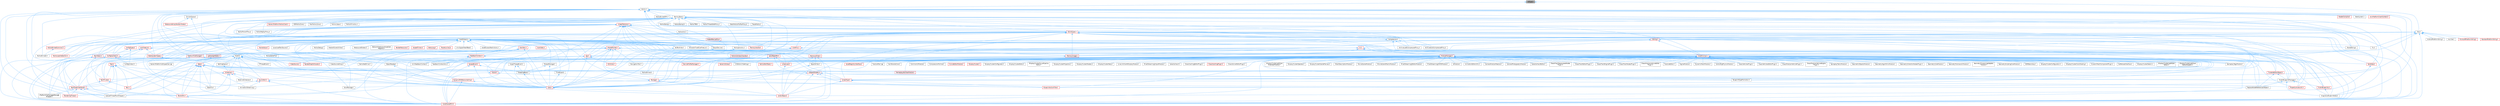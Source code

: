 digraph "IntType.h"
{
 // INTERACTIVE_SVG=YES
 // LATEX_PDF_SIZE
  bgcolor="transparent";
  edge [fontname=Helvetica,fontsize=10,labelfontname=Helvetica,labelfontsize=10];
  node [fontname=Helvetica,fontsize=10,shape=box,height=0.2,width=0.4];
  Node1 [id="Node000001",label="IntType.h",height=0.2,width=0.4,color="gray40", fillcolor="grey60", style="filled", fontcolor="black",tooltip=" "];
  Node1 -> Node2 [id="edge1_Node000001_Node000002",dir="back",color="steelblue1",style="solid",tooltip=" "];
  Node2 [id="Node000002",label="Atomic.h",height=0.2,width=0.4,color="grey40", fillcolor="white", style="filled",URL="$d3/d91/Atomic_8h.html",tooltip=" "];
  Node2 -> Node3 [id="edge2_Node000002_Node000003",dir="back",color="steelblue1",style="solid",tooltip=" "];
  Node3 [id="Node000003",label="AnimationStreaming.h",height=0.2,width=0.4,color="grey40", fillcolor="white", style="filled",URL="$d5/d44/AnimationStreaming_8h.html",tooltip=" "];
  Node2 -> Node4 [id="edge3_Node000002_Node000004",dir="back",color="steelblue1",style="solid",tooltip=" "];
  Node4 [id="Node000004",label="CircularQueue.h",height=0.2,width=0.4,color="grey40", fillcolor="white", style="filled",URL="$d7/d38/CircularQueue_8h.html",tooltip=" "];
  Node4 -> Node5 [id="edge4_Node000004_Node000005",dir="back",color="steelblue1",style="solid",tooltip=" "];
  Node5 [id="Node000005",label="Core.h",height=0.2,width=0.4,color="red", fillcolor="#FFF0F0", style="filled",URL="$d6/dd7/Core_8h.html",tooltip=" "];
  Node5 -> Node6 [id="edge5_Node000005_Node000006",dir="back",color="steelblue1",style="solid",tooltip=" "];
  Node6 [id="Node000006",label="CoreUObject.h",height=0.2,width=0.4,color="red", fillcolor="#FFF0F0", style="filled",URL="$d0/ded/CoreUObject_8h.html",tooltip=" "];
  Node4 -> Node14 [id="edge6_Node000004_Node000014",dir="back",color="steelblue1",style="solid",tooltip=" "];
  Node14 [id="Node000014",label="MetasoundArrayRandomNode.h",height=0.2,width=0.4,color="red", fillcolor="#FFF0F0", style="filled",URL="$d3/d94/MetasoundArrayRandomNode_8h.html",tooltip=" "];
  Node2 -> Node46 [id="edge7_Node000002_Node000046",dir="back",color="steelblue1",style="solid",tooltip=" "];
  Node46 [id="Node000046",label="Compression.h",height=0.2,width=0.4,color="grey40", fillcolor="white", style="filled",URL="$db/d9c/Compression_8h.html",tooltip=" "];
  Node46 -> Node47 [id="edge8_Node000046_Node000047",dir="back",color="steelblue1",style="solid",tooltip=" "];
  Node47 [id="Node000047",label="ArchiveLoadCompressedProxy.h",height=0.2,width=0.4,color="grey40", fillcolor="white", style="filled",URL="$d0/deb/ArchiveLoadCompressedProxy_8h.html",tooltip=" "];
  Node46 -> Node48 [id="edge9_Node000046_Node000048",dir="back",color="steelblue1",style="solid",tooltip=" "];
  Node48 [id="Node000048",label="ArchiveSaveCompressedProxy.h",height=0.2,width=0.4,color="grey40", fillcolor="white", style="filled",URL="$d4/dee/ArchiveSaveCompressedProxy_8h.html",tooltip=" "];
  Node46 -> Node49 [id="edge10_Node000046_Node000049",dir="back",color="steelblue1",style="solid",tooltip=" "];
  Node49 [id="Node000049",label="AsyncWork.h",height=0.2,width=0.4,color="red", fillcolor="#FFF0F0", style="filled",URL="$da/d9a/AsyncWork_8h.html",tooltip=" "];
  Node49 -> Node3 [id="edge11_Node000049_Node000003",dir="back",color="steelblue1",style="solid",tooltip=" "];
  Node49 -> Node5 [id="edge12_Node000049_Node000005",dir="back",color="steelblue1",style="solid",tooltip=" "];
  Node49 -> Node57 [id="edge13_Node000049_Node000057",dir="back",color="steelblue1",style="solid",tooltip=" "];
  Node57 [id="Node000057",label="CoreSharedPCH.h",height=0.2,width=0.4,color="red", fillcolor="#FFF0F0", style="filled",URL="$d8/de5/CoreSharedPCH_8h.html",tooltip=" "];
  Node49 -> Node471 [id="edge14_Node000049_Node000471",dir="back",color="steelblue1",style="solid",tooltip=" "];
  Node471 [id="Node000471",label="StatsFile.h",height=0.2,width=0.4,color="grey40", fillcolor="white", style="filled",URL="$d7/d3b/StatsFile_8h.html",tooltip=" "];
  Node46 -> Node5 [id="edge15_Node000046_Node000005",dir="back",color="steelblue1",style="solid",tooltip=" "];
  Node46 -> Node57 [id="edge16_Node000046_Node000057",dir="back",color="steelblue1",style="solid",tooltip=" "];
  Node46 -> Node471 [id="edge17_Node000046_Node000471",dir="back",color="steelblue1",style="solid",tooltip=" "];
  Node2 -> Node483 [id="edge18_Node000002_Node000483",dir="back",color="steelblue1",style="solid",tooltip=" "];
  Node483 [id="Node000483",label="CoreGlobals.h",height=0.2,width=0.4,color="grey40", fillcolor="white", style="filled",URL="$d5/d8c/CoreGlobals_8h.html",tooltip=" "];
  Node483 -> Node484 [id="edge19_Node000483_Node000484",dir="back",color="steelblue1",style="solid",tooltip=" "];
  Node484 [id="Node000484",label="AllocatorFixedSizeFreeList.h",height=0.2,width=0.4,color="grey40", fillcolor="white", style="filled",URL="$dd/d0d/AllocatorFixedSizeFreeList_8h.html",tooltip=" "];
  Node483 -> Node485 [id="edge20_Node000483_Node000485",dir="back",color="steelblue1",style="solid",tooltip=" "];
  Node485 [id="Node000485",label="App.h",height=0.2,width=0.4,color="red", fillcolor="#FFF0F0", style="filled",URL="$de/d8b/App_8h.html",tooltip=" "];
  Node485 -> Node5 [id="edge21_Node000485_Node000005",dir="back",color="steelblue1",style="solid",tooltip=" "];
  Node485 -> Node57 [id="edge22_Node000485_Node000057",dir="back",color="steelblue1",style="solid",tooltip=" "];
  Node485 -> Node487 [id="edge23_Node000485_Node000487",dir="back",color="steelblue1",style="solid",tooltip=" "];
  Node487 [id="Node000487",label="FeedbackContextAnsi.h",height=0.2,width=0.4,color="grey40", fillcolor="white", style="filled",URL="$de/d11/FeedbackContextAnsi_8h.html",tooltip=" "];
  Node485 -> Node492 [id="edge24_Node000485_Node000492",dir="back",color="steelblue1",style="solid",tooltip=" "];
  Node492 [id="Node000492",label="ParallelFor.h",height=0.2,width=0.4,color="red", fillcolor="#FFF0F0", style="filled",URL="$d2/da1/ParallelFor_8h.html",tooltip=" "];
  Node492 -> Node57 [id="edge25_Node000492_Node000057",dir="back",color="steelblue1",style="solid",tooltip=" "];
  Node485 -> Node1026 [id="edge26_Node000485_Node001026",dir="back",color="steelblue1",style="solid",tooltip=" "];
  Node1026 [id="Node001026",label="UnixFeedbackContext.h",height=0.2,width=0.4,color="grey40", fillcolor="white", style="filled",URL="$d2/db0/UnixFeedbackContext_8h.html",tooltip=" "];
  Node485 -> Node1027 [id="edge27_Node000485_Node001027",dir="back",color="steelblue1",style="solid",tooltip=" "];
  Node1027 [id="Node001027",label="UtilsCore.h",height=0.2,width=0.4,color="red", fillcolor="#FFF0F0", style="filled",URL="$d2/d12/UtilsCore_8h.html",tooltip=" "];
  Node483 -> Node1029 [id="edge28_Node000483_Node001029",dir="back",color="steelblue1",style="solid",tooltip=" "];
  Node1029 [id="Node001029",label="AssetAccessRestrictions.h",height=0.2,width=0.4,color="grey40", fillcolor="white", style="filled",URL="$d2/d86/AssetAccessRestrictions_8h.html",tooltip=" "];
  Node483 -> Node1030 [id="edge29_Node000483_Node001030",dir="back",color="steelblue1",style="solid",tooltip=" "];
  Node1030 [id="Node001030",label="BufferWriter.h",height=0.2,width=0.4,color="grey40", fillcolor="white", style="filled",URL="$de/d1c/BufferWriter_8h.html",tooltip=" "];
  Node1030 -> Node5 [id="edge30_Node001030_Node000005",dir="back",color="steelblue1",style="solid",tooltip=" "];
  Node483 -> Node1031 [id="edge31_Node000483_Node001031",dir="back",color="steelblue1",style="solid",tooltip=" "];
  Node1031 [id="Node001031",label="ConfigCacheIni.h",height=0.2,width=0.4,color="red", fillcolor="#FFF0F0", style="filled",URL="$dd/d3f/ConfigCacheIni_8h.html",tooltip=" "];
  Node1031 -> Node1032 [id="edge32_Node001031_Node001032",dir="back",color="steelblue1",style="solid",tooltip=" "];
  Node1032 [id="Node001032",label="ConfigContext.h",height=0.2,width=0.4,color="grey40", fillcolor="white", style="filled",URL="$d7/d2e/ConfigContext_8h.html",tooltip=" "];
  Node1031 -> Node5 [id="edge33_Node001031_Node000005",dir="back",color="steelblue1",style="solid",tooltip=" "];
  Node1031 -> Node57 [id="edge34_Node001031_Node000057",dir="back",color="steelblue1",style="solid",tooltip=" "];
  Node1031 -> Node1165 [id="edge35_Node001031_Node001165",dir="back",color="steelblue1",style="solid",tooltip=" "];
  Node1165 [id="Node001165",label="IPlatformFileManagedStorage\lWrapper.h",height=0.2,width=0.4,color="grey40", fillcolor="white", style="filled",URL="$db/d2e/IPlatformFileManagedStorageWrapper_8h.html",tooltip=" "];
  Node483 -> Node1032 [id="edge36_Node000483_Node001032",dir="back",color="steelblue1",style="solid",tooltip=" "];
  Node483 -> Node1171 [id="edge37_Node000483_Node001171",dir="back",color="steelblue1",style="solid",tooltip=" "];
  Node1171 [id="Node001171",label="ConfigTypes.h",height=0.2,width=0.4,color="red", fillcolor="#FFF0F0", style="filled",URL="$df/da3/ConfigTypes_8h.html",tooltip=" "];
  Node1171 -> Node1031 [id="edge38_Node001171_Node001031",dir="back",color="steelblue1",style="solid",tooltip=" "];
  Node1171 -> Node1032 [id="edge39_Node001171_Node001032",dir="back",color="steelblue1",style="solid",tooltip=" "];
  Node483 -> Node1173 [id="edge40_Node000483_Node001173",dir="back",color="steelblue1",style="solid",tooltip=" "];
  Node1173 [id="Node001173",label="CookStats.h",height=0.2,width=0.4,color="red", fillcolor="#FFF0F0", style="filled",URL="$dc/d35/CookStats_8h.html",tooltip=" "];
  Node483 -> Node5 [id="edge41_Node000483_Node000005",dir="back",color="steelblue1",style="solid",tooltip=" "];
  Node483 -> Node1177 [id="edge42_Node000483_Node001177",dir="back",color="steelblue1",style="solid",tooltip=" "];
  Node1177 [id="Node001177",label="CoreMinimal.h",height=0.2,width=0.4,color="red", fillcolor="#FFF0F0", style="filled",URL="$d7/d67/CoreMinimal_8h.html",tooltip=" "];
  Node1177 -> Node1196 [id="edge43_Node001177_Node001196",dir="back",color="steelblue1",style="solid",tooltip=" "];
  Node1196 [id="Node001196",label="AIModule.h",height=0.2,width=0.4,color="grey40", fillcolor="white", style="filled",URL="$d9/df1/AIModule_8h.html",tooltip=" "];
  Node1177 -> Node944 [id="edge44_Node001177_Node000944",dir="back",color="steelblue1",style="solid",tooltip=" "];
  Node944 [id="Node000944",label="AnimationEditorUtils.h",height=0.2,width=0.4,color="grey40", fillcolor="white", style="filled",URL="$df/d23/AnimationEditorUtils_8h.html",tooltip=" "];
  Node1177 -> Node3 [id="edge45_Node001177_Node000003",dir="back",color="steelblue1",style="solid",tooltip=" "];
  Node1177 -> Node2842 [id="edge46_Node001177_Node002842",dir="back",color="steelblue1",style="solid",tooltip=" "];
  Node2842 [id="Node002842",label="BlueprintActionFilter.h",height=0.2,width=0.4,color="red", fillcolor="#FFF0F0", style="filled",URL="$d5/d2a/BlueprintActionFilter_8h.html",tooltip=" "];
  Node1177 -> Node1951 [id="edge47_Node001177_Node001951",dir="back",color="steelblue1",style="solid",tooltip=" "];
  Node1951 [id="Node001951",label="BlueprintTypePromotion.h",height=0.2,width=0.4,color="grey40", fillcolor="white", style="filled",URL="$d2/d23/BlueprintTypePromotion_8h.html",tooltip=" "];
  Node1177 -> Node3216 [id="edge48_Node001177_Node003216",dir="back",color="steelblue1",style="solid",tooltip=" "];
  Node3216 [id="Node003216",label="BulkData.h",height=0.2,width=0.4,color="red", fillcolor="#FFF0F0", style="filled",URL="$d4/d8e/BulkData_8h.html",tooltip=" "];
  Node3216 -> Node6 [id="edge49_Node003216_Node000006",dir="back",color="steelblue1",style="solid",tooltip=" "];
  Node1177 -> Node3252 [id="edge50_Node001177_Node003252",dir="back",color="steelblue1",style="solid",tooltip=" "];
  Node3252 [id="Node003252",label="CameraModularFeature.h",height=0.2,width=0.4,color="grey40", fillcolor="white", style="filled",URL="$dc/d79/CameraModularFeature_8h.html",tooltip=" "];
  Node1177 -> Node3254 [id="edge51_Node001177_Node003254",dir="back",color="steelblue1",style="solid",tooltip=" "];
  Node3254 [id="Node003254",label="CameraPhotographyModule.h",height=0.2,width=0.4,color="grey40", fillcolor="white", style="filled",URL="$dc/d3c/CameraPhotographyModule_8h.html",tooltip=" "];
  Node1177 -> Node3313 [id="edge52_Node001177_Node003313",dir="back",color="steelblue1",style="solid",tooltip=" "];
  Node3313 [id="Node003313",label="CelestialVaultEditor.h",height=0.2,width=0.4,color="grey40", fillcolor="white", style="filled",URL="$da/ddc/CelestialVaultEditor_8h.html",tooltip=" "];
  Node1177 -> Node3344 [id="edge53_Node001177_Node003344",dir="back",color="steelblue1",style="solid",tooltip=" "];
  Node3344 [id="Node003344",label="ChaosFleshDeprecatedNodes\lPlugin.h",height=0.2,width=0.4,color="grey40", fillcolor="white", style="filled",URL="$d9/d1d/ChaosFleshDeprecatedNodesPlugin_8h.html",tooltip=" "];
  Node1177 -> Node3345 [id="edge54_Node001177_Node003345",dir="back",color="steelblue1",style="solid",tooltip=" "];
  Node3345 [id="Node003345",label="ChaosFleshEditorPlugin.h",height=0.2,width=0.4,color="grey40", fillcolor="white", style="filled",URL="$d1/dea/ChaosFleshEditorPlugin_8h.html",tooltip=" "];
  Node1177 -> Node3346 [id="edge55_Node001177_Node003346",dir="back",color="steelblue1",style="solid",tooltip=" "];
  Node3346 [id="Node003346",label="ChaosFleshEnginePlugin.h",height=0.2,width=0.4,color="grey40", fillcolor="white", style="filled",URL="$dc/da6/ChaosFleshEnginePlugin_8h.html",tooltip=" "];
  Node1177 -> Node3358 [id="edge56_Node001177_Node003358",dir="back",color="steelblue1",style="solid",tooltip=" "];
  Node3358 [id="Node003358",label="ChaosFleshNodesPlugin.h",height=0.2,width=0.4,color="grey40", fillcolor="white", style="filled",URL="$d8/d29/ChaosFleshNodesPlugin_8h.html",tooltip=" "];
  Node1177 -> Node3372 [id="edge57_Node001177_Node003372",dir="back",color="steelblue1",style="solid",tooltip=" "];
  Node3372 [id="Node003372",label="ChaosModularVehicleEditor\lPlugin.h",height=0.2,width=0.4,color="grey40", fillcolor="white", style="filled",URL="$d0/dfb/ChaosModularVehicleEditorPlugin_8h.html",tooltip=" "];
  Node1177 -> Node3373 [id="edge58_Node001177_Node003373",dir="back",color="steelblue1",style="solid",tooltip=" "];
  Node3373 [id="Node003373",label="ChaosModularVehicleEngine\lPlugin.h",height=0.2,width=0.4,color="grey40", fillcolor="white", style="filled",URL="$d8/dc1/ChaosModularVehicleEnginePlugin_8h.html",tooltip=" "];
  Node1177 -> Node3374 [id="edge59_Node001177_Node003374",dir="back",color="steelblue1",style="solid",tooltip=" "];
  Node3374 [id="Node003374",label="ChaosModularVehiclePlugin.h",height=0.2,width=0.4,color="grey40", fillcolor="white", style="filled",URL="$db/db1/ChaosModularVehiclePlugin_8h.html",tooltip=" "];
  Node1177 -> Node3377 [id="edge60_Node001177_Node003377",dir="back",color="steelblue1",style="solid",tooltip=" "];
  Node3377 [id="Node003377",label="ChaosVehiclesEditorPlugin.h",height=0.2,width=0.4,color="grey40", fillcolor="white", style="filled",URL="$d9/da4/ChaosVehiclesEditorPlugin_8h.html",tooltip=" "];
  Node1177 -> Node3379 [id="edge61_Node001177_Node003379",dir="back",color="steelblue1",style="solid",tooltip=" "];
  Node3379 [id="Node003379",label="ChaosVehiclesPlugin.h",height=0.2,width=0.4,color="grey40", fillcolor="white", style="filled",URL="$d8/d33/ChaosVehiclesPlugin_8h.html",tooltip=" "];
  Node1177 -> Node3910 [id="edge62_Node001177_Node003910",dir="back",color="steelblue1",style="solid",tooltip=" "];
  Node3910 [id="Node003910",label="ControlRigPhysicsModule.h",height=0.2,width=0.4,color="grey40", fillcolor="white", style="filled",URL="$d9/d4c/ControlRigPhysicsModule_8h.html",tooltip=" "];
  Node1177 -> Node5 [id="edge63_Node001177_Node000005",dir="back",color="steelblue1",style="solid",tooltip=" "];
  Node1177 -> Node57 [id="edge64_Node001177_Node000057",dir="back",color="steelblue1",style="solid",tooltip=" "];
  Node1177 -> Node3321 [id="edge65_Node001177_Node003321",dir="back",color="steelblue1",style="solid",tooltip=" "];
  Node3321 [id="Node003321",label="DemoNetDriver.h",height=0.2,width=0.4,color="grey40", fillcolor="white", style="filled",URL="$df/df9/DemoNetDriver_8h.html",tooltip=" "];
  Node1177 -> Node4139 [id="edge66_Node001177_Node004139",dir="back",color="steelblue1",style="solid",tooltip=" "];
  Node4139 [id="Node004139",label="DeviceProfileManager.h",height=0.2,width=0.4,color="red", fillcolor="#FFF0F0", style="filled",URL="$db/d84/DeviceProfileManager_8h.html",tooltip=" "];
  Node1177 -> Node4365 [id="edge67_Node001177_Node004365",dir="back",color="steelblue1",style="solid",tooltip=" "];
  Node4365 [id="Node004365",label="DynamicMeshModule.h",height=0.2,width=0.4,color="grey40", fillcolor="white", style="filled",URL="$d1/d3b/DynamicMeshModule_8h.html",tooltip=" "];
  Node1177 -> Node4603 [id="edge68_Node001177_Node004603",dir="back",color="steelblue1",style="solid",tooltip=" "];
  Node4603 [id="Node004603",label="EngineModule.h",height=0.2,width=0.4,color="grey40", fillcolor="white", style="filled",URL="$d7/dc6/EngineModule_8h.html",tooltip=" "];
  Node1177 -> Node2755 [id="edge69_Node001177_Node002755",dir="back",color="steelblue1",style="solid",tooltip=" "];
  Node2755 [id="Node002755",label="FindInBlueprintManager.h",height=0.2,width=0.4,color="grey40", fillcolor="white", style="filled",URL="$db/d3b/FindInBlueprintManager_8h.html",tooltip=" "];
  Node2755 -> Node1949 [id="edge70_Node002755_Node001949",dir="back",color="steelblue1",style="solid",tooltip=" "];
  Node1949 [id="Node001949",label="FindInBlueprints.h",height=0.2,width=0.4,color="red", fillcolor="#FFF0F0", style="filled",URL="$d0/d27/FindInBlueprints_8h.html",tooltip=" "];
  Node1949 -> Node1952 [id="edge71_Node001949_Node001952",dir="back",color="steelblue1",style="solid",tooltip=" "];
  Node1952 [id="Node001952",label="ImaginaryBlueprintData.h",height=0.2,width=0.4,color="grey40", fillcolor="white", style="filled",URL="$d9/d16/ImaginaryBlueprintData_8h.html",tooltip=" "];
  Node2755 -> Node1952 [id="edge72_Node002755_Node001952",dir="back",color="steelblue1",style="solid",tooltip=" "];
  Node2755 -> Node2756 [id="edge73_Node002755_Node002756",dir="back",color="steelblue1",style="solid",tooltip=" "];
  Node2756 [id="Node002756",label="ReplaceNodeReferencesHelper.h",height=0.2,width=0.4,color="grey40", fillcolor="white", style="filled",URL="$de/d84/ReplaceNodeReferencesHelper_8h.html",tooltip=" "];
  Node1177 -> Node1949 [id="edge74_Node001177_Node001949",dir="back",color="steelblue1",style="solid",tooltip=" "];
  Node1177 -> Node411 [id="edge75_Node001177_Node000411",dir="back",color="steelblue1",style="solid",tooltip=" "];
  Node411 [id="Node000411",label="FractureEditor.h",height=0.2,width=0.4,color="grey40", fillcolor="white", style="filled",URL="$db/df2/FractureEditor_8h.html",tooltip=" "];
  Node1177 -> Node6218 [id="edge76_Node001177_Node006218",dir="back",color="steelblue1",style="solid",tooltip=" "];
  Node6218 [id="Node006218",label="GameplayAbilitiesModule.h",height=0.2,width=0.4,color="red", fillcolor="#FFF0F0", style="filled",URL="$d3/d9a/GameplayAbilitiesModule_8h.html",tooltip=" "];
  Node1177 -> Node4083 [id="edge77_Node001177_Node004083",dir="back",color="steelblue1",style="solid",tooltip=" "];
  Node4083 [id="Node004083",label="GameplayTagsModule.h",height=0.2,width=0.4,color="grey40", fillcolor="white", style="filled",URL="$dc/d65/GameplayTagsModule_8h.html",tooltip=" "];
  Node1177 -> Node6227 [id="edge78_Node001177_Node006227",dir="back",color="steelblue1",style="solid",tooltip=" "];
  Node6227 [id="Node006227",label="GameplayTasksModule.h",height=0.2,width=0.4,color="grey40", fillcolor="white", style="filled",URL="$df/de6/GameplayTasksModule_8h.html",tooltip=" "];
  Node1177 -> Node6232 [id="edge79_Node001177_Node006232",dir="back",color="steelblue1",style="solid",tooltip=" "];
  Node6232 [id="Node006232",label="GenericOctree.h",height=0.2,width=0.4,color="red", fillcolor="#FFF0F0", style="filled",URL="$de/de6/GenericOctree_8h.html",tooltip=" "];
  Node1177 -> Node6244 [id="edge80_Node001177_Node006244",dir="back",color="steelblue1",style="solid",tooltip=" "];
  Node6244 [id="Node006244",label="GeometricObjectsModule.h",height=0.2,width=0.4,color="grey40", fillcolor="white", style="filled",URL="$d4/d44/GeometricObjectsModule_8h.html",tooltip=" "];
  Node1177 -> Node6253 [id="edge81_Node001177_Node006253",dir="back",color="steelblue1",style="solid",tooltip=" "];
  Node6253 [id="Node006253",label="GeometryAlgorithmsModule.h",height=0.2,width=0.4,color="grey40", fillcolor="white", style="filled",URL="$d2/d4c/GeometryAlgorithmsModule_8h.html",tooltip=" "];
  Node1177 -> Node6266 [id="edge82_Node001177_Node006266",dir="back",color="steelblue1",style="solid",tooltip=" "];
  Node6266 [id="Node006266",label="GeometryCollectionNodesPlugin.h",height=0.2,width=0.4,color="grey40", fillcolor="white", style="filled",URL="$dc/d4a/GeometryCollectionNodesPlugin_8h.html",tooltip=" "];
  Node1177 -> Node6275 [id="edge83_Node001177_Node006275",dir="back",color="steelblue1",style="solid",tooltip=" "];
  Node6275 [id="Node006275",label="GeometryCoreModule.h",height=0.2,width=0.4,color="grey40", fillcolor="white", style="filled",URL="$de/da5/GeometryCoreModule_8h.html",tooltip=" "];
  Node1177 -> Node6276 [id="edge84_Node001177_Node006276",dir="back",color="steelblue1",style="solid",tooltip=" "];
  Node6276 [id="Node006276",label="GeometryFrameworkModule.h",height=0.2,width=0.4,color="grey40", fillcolor="white", style="filled",URL="$d2/d63/GeometryFrameworkModule_8h.html",tooltip=" "];
  Node1177 -> Node6277 [id="edge85_Node001177_Node006277",dir="back",color="steelblue1",style="solid",tooltip=" "];
  Node6277 [id="Node006277",label="GeometryProcessingAdapters\lModule.h",height=0.2,width=0.4,color="grey40", fillcolor="white", style="filled",URL="$d8/d08/GeometryProcessingAdaptersModule_8h.html",tooltip=" "];
  Node1177 -> Node6278 [id="edge86_Node001177_Node006278",dir="back",color="steelblue1",style="solid",tooltip=" "];
  Node6278 [id="Node006278",label="GeometryScriptingCoreModule.h",height=0.2,width=0.4,color="grey40", fillcolor="white", style="filled",URL="$da/d59/GeometryScriptingCoreModule_8h.html",tooltip=" "];
  Node1177 -> Node6292 [id="edge87_Node001177_Node006292",dir="back",color="steelblue1",style="solid",tooltip=" "];
  Node6292 [id="Node006292",label="HDRIBackdrop.h",height=0.2,width=0.4,color="grey40", fillcolor="white", style="filled",URL="$d7/d73/HDRIBackdrop_8h.html",tooltip=" "];
  Node1177 -> Node6425 [id="edge88_Node001177_Node006425",dir="back",color="steelblue1",style="solid",tooltip=" "];
  Node6425 [id="Node006425",label="HotReloadInterface.h",height=0.2,width=0.4,color="grey40", fillcolor="white", style="filled",URL="$d8/dda/HotReloadInterface_8h.html",tooltip=" "];
  Node1177 -> Node6439 [id="edge89_Node001177_Node006439",dir="back",color="steelblue1",style="solid",tooltip=" "];
  Node6439 [id="Node006439",label="ICustomMeshComponentPlugin.h",height=0.2,width=0.4,color="grey40", fillcolor="white", style="filled",URL="$d3/d03/ICustomMeshComponentPlugin_8h.html",tooltip=" "];
  Node1177 -> Node6449 [id="edge90_Node001177_Node006449",dir="back",color="steelblue1",style="solid",tooltip=" "];
  Node6449 [id="Node006449",label="IDisplayClusterColorGrading.h",height=0.2,width=0.4,color="grey40", fillcolor="white", style="filled",URL="$d5/d11/IDisplayClusterColorGrading_8h.html",tooltip=" "];
  Node1177 -> Node6451 [id="edge91_Node001177_Node006451",dir="back",color="steelblue1",style="solid",tooltip=" "];
  Node6451 [id="Node006451",label="IDisplayClusterConfiguration.h",height=0.2,width=0.4,color="grey40", fillcolor="white", style="filled",URL="$db/d76/IDisplayClusterConfiguration_8h.html",tooltip=" "];
  Node1177 -> Node6464 [id="edge92_Node001177_Node006464",dir="back",color="steelblue1",style="solid",tooltip=" "];
  Node6464 [id="Node006464",label="IDisplayClusterDetails.h",height=0.2,width=0.4,color="grey40", fillcolor="white", style="filled",URL="$d7/dd0/IDisplayClusterDetails_8h.html",tooltip=" "];
  Node1177 -> Node4192 [id="edge93_Node001177_Node004192",dir="back",color="steelblue1",style="solid",tooltip=" "];
  Node4192 [id="Node004192",label="IDisplayClusterLightCard\lEditor.h",height=0.2,width=0.4,color="grey40", fillcolor="white", style="filled",URL="$d8/df4/IDisplayClusterLightCardEditor_8h.html",tooltip=" "];
  Node1177 -> Node6466 [id="edge94_Node001177_Node006466",dir="back",color="steelblue1",style="solid",tooltip=" "];
  Node6466 [id="Node006466",label="IDisplayClusterLightCard\lEditorShaders.h",height=0.2,width=0.4,color="grey40", fillcolor="white", style="filled",URL="$d6/d4e/IDisplayClusterLightCardEditorShaders_8h.html",tooltip=" "];
  Node1177 -> Node6467 [id="edge95_Node001177_Node006467",dir="back",color="steelblue1",style="solid",tooltip=" "];
  Node6467 [id="Node006467",label="IDisplayClusterLightCard\lExtenderModule.h",height=0.2,width=0.4,color="grey40", fillcolor="white", style="filled",URL="$df/da7/IDisplayClusterLightCardExtenderModule_8h.html",tooltip=" "];
  Node1177 -> Node6469 [id="edge96_Node001177_Node006469",dir="back",color="steelblue1",style="solid",tooltip=" "];
  Node6469 [id="Node006469",label="IDisplayClusterOperator.h",height=0.2,width=0.4,color="grey40", fillcolor="white", style="filled",URL="$dc/d99/IDisplayClusterOperator_8h.html",tooltip=" "];
  Node1177 -> Node2721 [id="edge97_Node001177_Node002721",dir="back",color="steelblue1",style="solid",tooltip=" "];
  Node2721 [id="Node002721",label="IDisplayClusterScenePreview.h",height=0.2,width=0.4,color="grey40", fillcolor="white", style="filled",URL="$dc/dce/IDisplayClusterScenePreview_8h.html",tooltip=" "];
  Node1177 -> Node6499 [id="edge98_Node001177_Node006499",dir="back",color="steelblue1",style="solid",tooltip=" "];
  Node6499 [id="Node006499",label="IMeshDescriptionModule.h",height=0.2,width=0.4,color="grey40", fillcolor="white", style="filled",URL="$d5/d6a/IMeshDescriptionModule_8h.html",tooltip=" "];
  Node1177 -> Node6501 [id="edge99_Node001177_Node006501",dir="back",color="steelblue1",style="solid",tooltip=" "];
  Node6501 [id="Node006501",label="IMovieSceneModule.h",height=0.2,width=0.4,color="grey40", fillcolor="white", style="filled",URL="$d3/d85/IMovieSceneModule_8h.html",tooltip=" "];
  Node1177 -> Node6504 [id="edge100_Node001177_Node006504",dir="back",color="steelblue1",style="solid",tooltip=" "];
  Node6504 [id="Node006504",label="IMovieSceneTracksModule.h",height=0.2,width=0.4,color="grey40", fillcolor="white", style="filled",URL="$d9/d95/IMovieSceneTracksModule_8h.html",tooltip=" "];
  Node1177 -> Node5131 [id="edge101_Node001177_Node005131",dir="back",color="steelblue1",style="solid",tooltip=" "];
  Node5131 [id="Node005131",label="IPixelStreaming2EditorModule.h",height=0.2,width=0.4,color="grey40", fillcolor="white", style="filled",URL="$d3/d62/IPixelStreaming2EditorModule_8h.html",tooltip=" "];
  Node1177 -> Node6519 [id="edge102_Node001177_Node006519",dir="back",color="steelblue1",style="solid",tooltip=" "];
  Node6519 [id="Node006519",label="IPixelStreaming2HMDModule.h",height=0.2,width=0.4,color="grey40", fillcolor="white", style="filled",URL="$d9/dda/IPixelStreaming2HMDModule_8h.html",tooltip=" "];
  Node1177 -> Node1952 [id="edge103_Node001177_Node001952",dir="back",color="steelblue1",style="solid",tooltip=" "];
  Node1177 -> Node5263 [id="edge104_Node001177_Node005263",dir="back",color="steelblue1",style="solid",tooltip=" "];
  Node5263 [id="Node005263",label="LinkerLoad.h",height=0.2,width=0.4,color="red", fillcolor="#FFF0F0", style="filled",URL="$d7/def/LinkerLoad_8h.html",tooltip=" "];
  Node5263 -> Node6 [id="edge105_Node005263_Node000006",dir="back",color="steelblue1",style="solid",tooltip=" "];
  Node1177 -> Node6881 [id="edge106_Node001177_Node006881",dir="back",color="steelblue1",style="solid",tooltip=" "];
  Node6881 [id="Node006881",label="ObjectReader.h",height=0.2,width=0.4,color="grey40", fillcolor="white", style="filled",URL="$de/d04/ObjectReader_8h.html",tooltip=" "];
  Node6881 -> Node6 [id="edge107_Node006881_Node000006",dir="back",color="steelblue1",style="solid",tooltip=" "];
  Node1177 -> Node6885 [id="edge108_Node001177_Node006885",dir="back",color="steelblue1",style="solid",tooltip=" "];
  Node6885 [id="Node006885",label="ObjectWriter.h",height=0.2,width=0.4,color="grey40", fillcolor="white", style="filled",URL="$db/dfd/ObjectWriter_8h.html",tooltip=" "];
  Node6885 -> Node6 [id="edge109_Node006885_Node000006",dir="back",color="steelblue1",style="solid",tooltip=" "];
  Node1177 -> Node6889 [id="edge110_Node001177_Node006889",dir="back",color="steelblue1",style="solid",tooltip=" "];
  Node6889 [id="Node006889",label="Package.h",height=0.2,width=0.4,color="red", fillcolor="#FFF0F0", style="filled",URL="$dd/d79/Package_8h.html",tooltip=" "];
  Node6889 -> Node6 [id="edge111_Node006889_Node000006",dir="back",color="steelblue1",style="solid",tooltip=" "];
  Node6889 -> Node6133 [id="edge112_Node006889_Node006133",dir="back",color="steelblue1",style="solid",tooltip=" "];
  Node6133 [id="Node006133",label="SavePackage.h",height=0.2,width=0.4,color="grey40", fillcolor="white", style="filled",URL="$d7/d0a/SavePackage_8h.html",tooltip=" "];
  Node1177 -> Node6916 [id="edge113_Node001177_Node006916",dir="back",color="steelblue1",style="solid",tooltip=" "];
  Node6916 [id="Node006916",label="ParticlePerfStats.h",height=0.2,width=0.4,color="red", fillcolor="#FFF0F0", style="filled",URL="$dd/df4/ParticlePerfStats_8h.html",tooltip=" "];
  Node1177 -> Node5633 [id="edge114_Node001177_Node005633",dir="back",color="steelblue1",style="solid",tooltip=" "];
  Node5633 [id="Node005633",label="PropertyAccessUtil.h",height=0.2,width=0.4,color="red", fillcolor="#FFF0F0", style="filled",URL="$dd/d5d/PropertyAccessUtil_8h.html",tooltip=" "];
  Node1177 -> Node6388 [id="edge115_Node001177_Node006388",dir="back",color="steelblue1",style="solid",tooltip=" "];
  Node6388 [id="Node006388",label="QueuedThreadPoolWrapper.h",height=0.2,width=0.4,color="grey40", fillcolor="white", style="filled",URL="$dc/d5f/QueuedThreadPoolWrapper_8h.html",tooltip=" "];
  Node1177 -> Node7012 [id="edge116_Node001177_Node007012",dir="back",color="steelblue1",style="solid",tooltip=" "];
  Node7012 [id="Node007012",label="RenderGraphAllocator.h",height=0.2,width=0.4,color="red", fillcolor="#FFF0F0", style="filled",URL="$d4/da7/RenderGraphAllocator_8h.html",tooltip=" "];
  Node1177 -> Node6312 [id="edge117_Node001177_Node006312",dir="back",color="steelblue1",style="solid",tooltip=" "];
  Node6312 [id="Node006312",label="RenderingThread.h",height=0.2,width=0.4,color="red", fillcolor="#FFF0F0", style="filled",URL="$dc/df7/RenderingThread_8h.html",tooltip=" "];
  Node1177 -> Node2756 [id="edge118_Node001177_Node002756",dir="back",color="steelblue1",style="solid",tooltip=" "];
  Node1177 -> Node5147 [id="edge119_Node001177_Node005147",dir="back",color="steelblue1",style="solid",tooltip=" "];
  Node5147 [id="Node005147",label="TickableEditorObject.h",height=0.2,width=0.4,color="red", fillcolor="#FFF0F0", style="filled",URL="$d9/d90/TickableEditorObject_8h.html",tooltip=" "];
  Node5147 -> Node2755 [id="edge120_Node005147_Node002755",dir="back",color="steelblue1",style="solid",tooltip=" "];
  Node5147 -> Node2756 [id="edge121_Node005147_Node002756",dir="back",color="steelblue1",style="solid",tooltip=" "];
  Node1177 -> Node7293 [id="edge122_Node001177_Node007293",dir="back",color="steelblue1",style="solid",tooltip=" "];
  Node7293 [id="Node007293",label="UVEditorUXSettings.h",height=0.2,width=0.4,color="grey40", fillcolor="white", style="filled",URL="$d3/d9f/UVEditorUXSettings_8h.html",tooltip=" "];
  Node1177 -> Node1027 [id="edge123_Node001177_Node001027",dir="back",color="steelblue1",style="solid",tooltip=" "];
  Node483 -> Node7371 [id="edge124_Node000483_Node007371",dir="back",color="steelblue1",style="solid",tooltip=" "];
  Node7371 [id="Node007371",label="CoreMisc.h",height=0.2,width=0.4,color="red", fillcolor="#FFF0F0", style="filled",URL="$d8/d97/CoreMisc_8h.html",tooltip=" "];
  Node7371 -> Node485 [id="edge125_Node007371_Node000485",dir="back",color="steelblue1",style="solid",tooltip=" "];
  Node7371 -> Node5 [id="edge126_Node007371_Node000005",dir="back",color="steelblue1",style="solid",tooltip=" "];
  Node7371 -> Node57 [id="edge127_Node007371_Node000057",dir="back",color="steelblue1",style="solid",tooltip=" "];
  Node7371 -> Node7373 [id="edge128_Node007371_Node007373",dir="back",color="steelblue1",style="solid",tooltip=" "];
  Node7373 [id="Node007373",label="ModuleManager.h",height=0.2,width=0.4,color="red", fillcolor="#FFF0F0", style="filled",URL="$d3/dd3/ModuleManager_8h.html",tooltip=" "];
  Node7373 -> Node1196 [id="edge129_Node007373_Node001196",dir="back",color="steelblue1",style="solid",tooltip=" "];
  Node7373 -> Node944 [id="edge130_Node007373_Node000944",dir="back",color="steelblue1",style="solid",tooltip=" "];
  Node7373 -> Node7374 [id="edge131_Node007373_Node007374",dir="back",color="steelblue1",style="solid",tooltip=" "];
  Node7374 [id="Node007374",label="AssetRegistryInterface.h",height=0.2,width=0.4,color="red", fillcolor="#FFF0F0", style="filled",URL="$d5/d26/AssetRegistryInterface_8h.html",tooltip=" "];
  Node7373 -> Node2842 [id="edge132_Node007373_Node002842",dir="back",color="steelblue1",style="solid",tooltip=" "];
  Node7373 -> Node1951 [id="edge133_Node007373_Node001951",dir="back",color="steelblue1",style="solid",tooltip=" "];
  Node7373 -> Node3252 [id="edge134_Node007373_Node003252",dir="back",color="steelblue1",style="solid",tooltip=" "];
  Node7373 -> Node3254 [id="edge135_Node007373_Node003254",dir="back",color="steelblue1",style="solid",tooltip=" "];
  Node7373 -> Node7375 [id="edge136_Node007373_Node007375",dir="back",color="steelblue1",style="solid",tooltip=" "];
  Node7375 [id="Node007375",label="CelestialVault.h",height=0.2,width=0.4,color="grey40", fillcolor="white", style="filled",URL="$d8/d37/CelestialVault_8h.html",tooltip=" "];
  Node7373 -> Node3313 [id="edge137_Node007373_Node003313",dir="back",color="steelblue1",style="solid",tooltip=" "];
  Node7373 -> Node7376 [id="edge138_Node007373_Node007376",dir="back",color="steelblue1",style="solid",tooltip=" "];
  Node7376 [id="Node007376",label="ChaosCachingEditorPlugin.h",height=0.2,width=0.4,color="grey40", fillcolor="white", style="filled",URL="$db/d55/ChaosCachingEditorPlugin_8h.html",tooltip=" "];
  Node7373 -> Node7377 [id="edge139_Node007373_Node007377",dir="back",color="steelblue1",style="solid",tooltip=" "];
  Node7377 [id="Node007377",label="ChaosCachingPlugin.h",height=0.2,width=0.4,color="red", fillcolor="#FFF0F0", style="filled",URL="$d3/dc8/ChaosCachingPlugin_8h.html",tooltip=" "];
  Node7373 -> Node3344 [id="edge140_Node007373_Node003344",dir="back",color="steelblue1",style="solid",tooltip=" "];
  Node7373 -> Node3345 [id="edge141_Node007373_Node003345",dir="back",color="steelblue1",style="solid",tooltip=" "];
  Node7373 -> Node3346 [id="edge142_Node007373_Node003346",dir="back",color="steelblue1",style="solid",tooltip=" "];
  Node7373 -> Node3358 [id="edge143_Node007373_Node003358",dir="back",color="steelblue1",style="solid",tooltip=" "];
  Node7373 -> Node3372 [id="edge144_Node007373_Node003372",dir="back",color="steelblue1",style="solid",tooltip=" "];
  Node7373 -> Node3373 [id="edge145_Node007373_Node003373",dir="back",color="steelblue1",style="solid",tooltip=" "];
  Node7373 -> Node3374 [id="edge146_Node007373_Node003374",dir="back",color="steelblue1",style="solid",tooltip=" "];
  Node7373 -> Node7380 [id="edge147_Node007373_Node007380",dir="back",color="steelblue1",style="solid",tooltip=" "];
  Node7380 [id="Node007380",label="ChaosSolverEditorPlugin.h",height=0.2,width=0.4,color="grey40", fillcolor="white", style="filled",URL="$d9/d01/ChaosSolverEditorPlugin_8h.html",tooltip=" "];
  Node7373 -> Node3377 [id="edge148_Node007373_Node003377",dir="back",color="steelblue1",style="solid",tooltip=" "];
  Node7373 -> Node3379 [id="edge149_Node007373_Node003379",dir="back",color="steelblue1",style="solid",tooltip=" "];
  Node7373 -> Node3910 [id="edge150_Node007373_Node003910",dir="back",color="steelblue1",style="solid",tooltip=" "];
  Node7373 -> Node57 [id="edge151_Node007373_Node000057",dir="back",color="steelblue1",style="solid",tooltip=" "];
  Node7373 -> Node6 [id="edge152_Node007373_Node000006",dir="back",color="steelblue1",style="solid",tooltip=" "];
  Node7373 -> Node4365 [id="edge153_Node007373_Node004365",dir="back",color="steelblue1",style="solid",tooltip=" "];
  Node7373 -> Node4603 [id="edge154_Node007373_Node004603",dir="back",color="steelblue1",style="solid",tooltip=" "];
  Node7373 -> Node411 [id="edge155_Node007373_Node000411",dir="back",color="steelblue1",style="solid",tooltip=" "];
  Node7373 -> Node324 [id="edge156_Node007373_Node000324",dir="back",color="steelblue1",style="solid",tooltip=" "];
  Node324 [id="Node000324",label="FractureTool.cpp",height=0.2,width=0.4,color="grey40", fillcolor="white", style="filled",URL="$dc/d9a/FractureTool_8cpp.html",tooltip=" "];
  Node7373 -> Node6218 [id="edge157_Node007373_Node006218",dir="back",color="steelblue1",style="solid",tooltip=" "];
  Node7373 -> Node4083 [id="edge158_Node007373_Node004083",dir="back",color="steelblue1",style="solid",tooltip=" "];
  Node7373 -> Node6227 [id="edge159_Node007373_Node006227",dir="back",color="steelblue1",style="solid",tooltip=" "];
  Node7373 -> Node6244 [id="edge160_Node007373_Node006244",dir="back",color="steelblue1",style="solid",tooltip=" "];
  Node7373 -> Node6253 [id="edge161_Node007373_Node006253",dir="back",color="steelblue1",style="solid",tooltip=" "];
  Node7373 -> Node6266 [id="edge162_Node007373_Node006266",dir="back",color="steelblue1",style="solid",tooltip=" "];
  Node7373 -> Node6275 [id="edge163_Node007373_Node006275",dir="back",color="steelblue1",style="solid",tooltip=" "];
  Node7373 -> Node6276 [id="edge164_Node007373_Node006276",dir="back",color="steelblue1",style="solid",tooltip=" "];
  Node7373 -> Node6277 [id="edge165_Node007373_Node006277",dir="back",color="steelblue1",style="solid",tooltip=" "];
  Node7373 -> Node6278 [id="edge166_Node007373_Node006278",dir="back",color="steelblue1",style="solid",tooltip=" "];
  Node7373 -> Node6292 [id="edge167_Node007373_Node006292",dir="back",color="steelblue1",style="solid",tooltip=" "];
  Node7373 -> Node141 [id="edge168_Node007373_Node000141",dir="back",color="steelblue1",style="solid",tooltip=" "];
  Node141 [id="Node000141",label="HairStrandsCore.h",height=0.2,width=0.4,color="grey40", fillcolor="white", style="filled",URL="$d7/def/HairStrandsCore_8h.html",tooltip=" "];
  Node7373 -> Node6425 [id="edge169_Node007373_Node006425",dir="back",color="steelblue1",style="solid",tooltip=" "];
  Node7373 -> Node7381 [id="edge170_Node007373_Node007381",dir="back",color="steelblue1",style="solid",tooltip=" "];
  Node7381 [id="Node007381",label="ICommonUIModule.h",height=0.2,width=0.4,color="grey40", fillcolor="white", style="filled",URL="$d8/d25/ICommonUIModule_8h.html",tooltip=" "];
  Node7373 -> Node7382 [id="edge171_Node007373_Node007382",dir="back",color="steelblue1",style="solid",tooltip=" "];
  Node7382 [id="Node007382",label="ICompressionFormat.h",height=0.2,width=0.4,color="grey40", fillcolor="white", style="filled",URL="$da/dfc/ICompressionFormat_8h.html",tooltip=" "];
  Node7373 -> Node5890 [id="edge172_Node007373_Node005890",dir="back",color="steelblue1",style="solid",tooltip=" "];
  Node5890 [id="Node005890",label="ICurveEditorModule.h",height=0.2,width=0.4,color="red", fillcolor="#FFF0F0", style="filled",URL="$d9/d40/ICurveEditorModule_8h.html",tooltip=" "];
  Node7373 -> Node6439 [id="edge173_Node007373_Node006439",dir="back",color="steelblue1",style="solid",tooltip=" "];
  Node7373 -> Node4186 [id="edge174_Node007373_Node004186",dir="back",color="steelblue1",style="solid",tooltip=" "];
  Node4186 [id="Node004186",label="IDisplayCluster.h",height=0.2,width=0.4,color="red", fillcolor="#FFF0F0", style="filled",URL="$de/d3f/IDisplayCluster_8h.html",tooltip=" "];
  Node7373 -> Node6449 [id="edge175_Node007373_Node006449",dir="back",color="steelblue1",style="solid",tooltip=" "];
  Node7373 -> Node6451 [id="edge176_Node007373_Node006451",dir="back",color="steelblue1",style="solid",tooltip=" "];
  Node7373 -> Node7383 [id="edge177_Node007373_Node007383",dir="back",color="steelblue1",style="solid",tooltip=" "];
  Node7383 [id="Node007383",label="IDisplayClusterConfigurator.h",height=0.2,width=0.4,color="grey40", fillcolor="white", style="filled",URL="$d0/d8c/IDisplayClusterConfigurator_8h.html",tooltip=" "];
  Node7373 -> Node6464 [id="edge178_Node007373_Node006464",dir="back",color="steelblue1",style="solid",tooltip=" "];
  Node7373 -> Node7384 [id="edge179_Node007373_Node007384",dir="back",color="steelblue1",style="solid",tooltip=" "];
  Node7384 [id="Node007384",label="IDisplayClusterEditor.h",height=0.2,width=0.4,color="grey40", fillcolor="white", style="filled",URL="$de/d22/IDisplayClusterEditor_8h.html",tooltip=" "];
  Node7373 -> Node4192 [id="edge180_Node007373_Node004192",dir="back",color="steelblue1",style="solid",tooltip=" "];
  Node7373 -> Node6466 [id="edge181_Node007373_Node006466",dir="back",color="steelblue1",style="solid",tooltip=" "];
  Node7373 -> Node6467 [id="edge182_Node007373_Node006467",dir="back",color="steelblue1",style="solid",tooltip=" "];
  Node7373 -> Node7385 [id="edge183_Node007373_Node007385",dir="back",color="steelblue1",style="solid",tooltip=" "];
  Node7385 [id="Node007385",label="IDisplayClusterMoviePipeline\lEditor.h",height=0.2,width=0.4,color="grey40", fillcolor="white", style="filled",URL="$dc/d3e/IDisplayClusterMoviePipelineEditor_8h.html",tooltip=" "];
  Node7373 -> Node6469 [id="edge184_Node007373_Node006469",dir="back",color="steelblue1",style="solid",tooltip=" "];
  Node7373 -> Node818 [id="edge185_Node007373_Node000818",dir="back",color="steelblue1",style="solid",tooltip=" "];
  Node818 [id="Node000818",label="IDisplayClusterProjection.h",height=0.2,width=0.4,color="grey40", fillcolor="white", style="filled",URL="$d3/ddf/IDisplayClusterProjection_8h.html",tooltip=" "];
  Node7373 -> Node2721 [id="edge186_Node007373_Node002721",dir="back",color="steelblue1",style="solid",tooltip=" "];
  Node7373 -> Node7386 [id="edge187_Node007373_Node007386",dir="back",color="steelblue1",style="solid",tooltip=" "];
  Node7386 [id="Node007386",label="IDisplayClusterShaders.h",height=0.2,width=0.4,color="grey40", fillcolor="white", style="filled",URL="$dc/dfb/IDisplayClusterShaders_8h.html",tooltip=" "];
  Node7373 -> Node4181 [id="edge188_Node007373_Node004181",dir="back",color="steelblue1",style="solid",tooltip=" "];
  Node4181 [id="Node004181",label="IDisplayClusterWarp.h",height=0.2,width=0.4,color="grey40", fillcolor="white", style="filled",URL="$d0/d4c/IDisplayClusterWarp_8h.html",tooltip=" "];
  Node7373 -> Node7387 [id="edge189_Node007373_Node007387",dir="back",color="steelblue1",style="solid",tooltip=" "];
  Node7387 [id="Node007387",label="ILiveLinkOverNDisplayModule.h",height=0.2,width=0.4,color="grey40", fillcolor="white", style="filled",URL="$d4/d9e/ILiveLinkOverNDisplayModule_8h.html",tooltip=" "];
  Node7373 -> Node6499 [id="edge190_Node007373_Node006499",dir="back",color="steelblue1",style="solid",tooltip=" "];
  Node7373 -> Node6501 [id="edge191_Node007373_Node006501",dir="back",color="steelblue1",style="solid",tooltip=" "];
  Node7373 -> Node6504 [id="edge192_Node007373_Node006504",dir="back",color="steelblue1",style="solid",tooltip=" "];
  Node7373 -> Node1877 [id="edge193_Node007373_Node001877",dir="back",color="steelblue1",style="solid",tooltip=" "];
  Node1877 [id="Node001877",label="INavigationTool.h",height=0.2,width=0.4,color="grey40", fillcolor="white", style="filled",URL="$df/d66/INavigationTool_8h.html",tooltip=" "];
  Node7373 -> Node5131 [id="edge194_Node007373_Node005131",dir="back",color="steelblue1",style="solid",tooltip=" "];
  Node7373 -> Node6519 [id="edge195_Node007373_Node006519",dir="back",color="steelblue1",style="solid",tooltip=" "];
  Node7373 -> Node2164 [id="edge196_Node007373_Node002164",dir="back",color="steelblue1",style="solid",tooltip=" "];
  Node2164 [id="Node002164",label="IPixelStreaming2InputModule.h",height=0.2,width=0.4,color="grey40", fillcolor="white", style="filled",URL="$df/d2f/IPixelStreaming2InputModule_8h.html",tooltip=" "];
  Node483 -> Node57 [id="edge197_Node000483_Node000057",dir="back",color="steelblue1",style="solid",tooltip=" "];
  Node483 -> Node4139 [id="edge198_Node000483_Node004139",dir="back",color="steelblue1",style="solid",tooltip=" "];
  Node483 -> Node7579 [id="edge199_Node000483_Node007579",dir="back",color="steelblue1",style="solid",tooltip=" "];
  Node7579 [id="Node007579",label="DynamicRHIResourceArray.h",height=0.2,width=0.4,color="red", fillcolor="#FFF0F0", style="filled",URL="$d7/d60/DynamicRHIResourceArray_8h.html",tooltip=" "];
  Node7579 -> Node5 [id="edge200_Node007579_Node000005",dir="back",color="steelblue1",style="solid",tooltip=" "];
  Node7579 -> Node57 [id="edge201_Node007579_Node000057",dir="back",color="steelblue1",style="solid",tooltip=" "];
  Node483 -> Node7583 [id="edge202_Node000483_Node007583",dir="back",color="steelblue1",style="solid",tooltip=" "];
  Node7583 [id="Node007583",label="FeedbackContext.h",height=0.2,width=0.4,color="red", fillcolor="#FFF0F0", style="filled",URL="$dd/d76/FeedbackContext_8h.html",tooltip=" "];
  Node7583 -> Node5 [id="edge203_Node007583_Node000005",dir="back",color="steelblue1",style="solid",tooltip=" "];
  Node7583 -> Node57 [id="edge204_Node007583_Node000057",dir="back",color="steelblue1",style="solid",tooltip=" "];
  Node7583 -> Node487 [id="edge205_Node007583_Node000487",dir="back",color="steelblue1",style="solid",tooltip=" "];
  Node7583 -> Node1026 [id="edge206_Node007583_Node001026",dir="back",color="steelblue1",style="solid",tooltip=" "];
  Node483 -> Node487 [id="edge207_Node000483_Node000487",dir="back",color="steelblue1",style="solid",tooltip=" "];
  Node483 -> Node7584 [id="edge208_Node000483_Node007584",dir="back",color="steelblue1",style="solid",tooltip=" "];
  Node7584 [id="Node007584",label="FrameValue.h",height=0.2,width=0.4,color="red", fillcolor="#FFF0F0", style="filled",URL="$d8/d1e/FrameValue_8h.html",tooltip=" "];
  Node483 -> Node6232 [id="edge209_Node000483_Node006232",dir="back",color="steelblue1",style="solid",tooltip=" "];
  Node483 -> Node7585 [id="edge210_Node000483_Node007585",dir="back",color="steelblue1",style="solid",tooltip=" "];
  Node7585 [id="Node007585",label="ILocalizedTextSource.h",height=0.2,width=0.4,color="grey40", fillcolor="white", style="filled",URL="$dd/dc6/ILocalizedTextSource_8h.html",tooltip=" "];
  Node483 -> Node1165 [id="edge211_Node000483_Node001165",dir="back",color="steelblue1",style="solid",tooltip=" "];
  Node483 -> Node5259 [id="edge212_Node000483_Node005259",dir="back",color="steelblue1",style="solid",tooltip=" "];
  Node5259 [id="Node005259",label="LazyObjectPtr.h",height=0.2,width=0.4,color="red", fillcolor="#FFF0F0", style="filled",URL="$d0/d2a/LazyObjectPtr_8h.html",tooltip=" "];
  Node5259 -> Node6 [id="edge213_Node005259_Node000006",dir="back",color="steelblue1",style="solid",tooltip=" "];
  Node5259 -> Node5263 [id="edge214_Node005259_Node005263",dir="back",color="steelblue1",style="solid",tooltip=" "];
  Node5259 -> Node5264 [id="edge215_Node005259_Node005264",dir="back",color="steelblue1",style="solid",tooltip=" "];
  Node5264 [id="Node005264",label="UnrealType.h",height=0.2,width=0.4,color="red", fillcolor="#FFF0F0", style="filled",URL="$d6/d2f/UnrealType_8h.html",tooltip=" "];
  Node5264 -> Node2842 [id="edge216_Node005264_Node002842",dir="back",color="steelblue1",style="solid",tooltip=" "];
  Node5264 -> Node6 [id="edge217_Node005264_Node000006",dir="back",color="steelblue1",style="solid",tooltip=" "];
  Node5264 -> Node5633 [id="edge218_Node005264_Node005633",dir="back",color="steelblue1",style="solid",tooltip=" "];
  Node483 -> Node7586 [id="edge219_Node000483_Node007586",dir="back",color="steelblue1",style="solid",tooltip=" "];
  Node7586 [id="Node007586",label="LightweightStats.h",height=0.2,width=0.4,color="red", fillcolor="#FFF0F0", style="filled",URL="$d5/d66/LightweightStats_8h.html",tooltip=" "];
  Node7586 -> Node7588 [id="edge220_Node007586_Node007588",dir="back",color="steelblue1",style="solid",tooltip=" "];
  Node7588 [id="Node007588",label="Stats.h",height=0.2,width=0.4,color="red", fillcolor="#FFF0F0", style="filled",URL="$dc/d09/Stats_8h.html",tooltip=" "];
  Node7588 -> Node3 [id="edge221_Node007588_Node000003",dir="back",color="steelblue1",style="solid",tooltip=" "];
  Node7588 -> Node49 [id="edge222_Node007588_Node000049",dir="back",color="steelblue1",style="solid",tooltip=" "];
  Node7588 -> Node5 [id="edge223_Node007588_Node000005",dir="back",color="steelblue1",style="solid",tooltip=" "];
  Node7588 -> Node57 [id="edge224_Node007588_Node000057",dir="back",color="steelblue1",style="solid",tooltip=" "];
  Node7588 -> Node2755 [id="edge225_Node007588_Node002755",dir="back",color="steelblue1",style="solid",tooltip=" "];
  Node7588 -> Node6218 [id="edge226_Node007588_Node006218",dir="back",color="steelblue1",style="solid",tooltip=" "];
  Node7588 -> Node7603 [id="edge227_Node007588_Node007603",dir="back",color="steelblue1",style="solid",tooltip=" "];
  Node7603 [id="Node007603",label="MallocBinned.h",height=0.2,width=0.4,color="grey40", fillcolor="white", style="filled",URL="$d5/dd9/MallocBinned_8h.html",tooltip=" "];
  Node7588 -> Node492 [id="edge228_Node007588_Node000492",dir="back",color="steelblue1",style="solid",tooltip=" "];
  Node7588 -> Node6388 [id="edge229_Node007588_Node006388",dir="back",color="steelblue1",style="solid",tooltip=" "];
  Node7588 -> Node6312 [id="edge230_Node007588_Node006312",dir="back",color="steelblue1",style="solid",tooltip=" "];
  Node7588 -> Node2756 [id="edge231_Node007588_Node002756",dir="back",color="steelblue1",style="solid",tooltip=" "];
  Node7588 -> Node471 [id="edge232_Node007588_Node000471",dir="back",color="steelblue1",style="solid",tooltip=" "];
  Node7588 -> Node6409 [id="edge233_Node007588_Node006409",dir="back",color="steelblue1",style="solid",tooltip=" "];
  Node6409 [id="Node006409",label="TaskGraphInterfaces.h",height=0.2,width=0.4,color="red", fillcolor="#FFF0F0", style="filled",URL="$d2/d4c/TaskGraphInterfaces_8h.html",tooltip=" "];
  Node6409 -> Node57 [id="edge234_Node006409_Node000057",dir="back",color="steelblue1",style="solid",tooltip=" "];
  Node6409 -> Node1165 [id="edge235_Node006409_Node001165",dir="back",color="steelblue1",style="solid",tooltip=" "];
  Node6409 -> Node492 [id="edge236_Node006409_Node000492",dir="back",color="steelblue1",style="solid",tooltip=" "];
  Node6409 -> Node6388 [id="edge237_Node006409_Node006388",dir="back",color="steelblue1",style="solid",tooltip=" "];
  Node6409 -> Node6312 [id="edge238_Node006409_Node006312",dir="back",color="steelblue1",style="solid",tooltip=" "];
  Node7588 -> Node7554 [id="edge239_Node007588_Node007554",dir="back",color="steelblue1",style="solid",tooltip=" "];
  Node7554 [id="Node007554",label="UObjectGlobals.h",height=0.2,width=0.4,color="red", fillcolor="#FFF0F0", style="filled",URL="$d0/da9/UObjectGlobals_8h.html",tooltip=" "];
  Node7554 -> Node2842 [id="edge240_Node007554_Node002842",dir="back",color="steelblue1",style="solid",tooltip=" "];
  Node7554 -> Node1951 [id="edge241_Node007554_Node001951",dir="back",color="steelblue1",style="solid",tooltip=" "];
  Node7554 -> Node6 [id="edge242_Node007554_Node000006",dir="back",color="steelblue1",style="solid",tooltip=" "];
  Node7554 -> Node2755 [id="edge243_Node007554_Node002755",dir="back",color="steelblue1",style="solid",tooltip=" "];
  Node7554 -> Node6889 [id="edge244_Node007554_Node006889",dir="back",color="steelblue1",style="solid",tooltip=" "];
  Node7554 -> Node5264 [id="edge245_Node007554_Node005264",dir="back",color="steelblue1",style="solid",tooltip=" "];
  Node483 -> Node5263 [id="edge246_Node000483_Node005263",dir="back",color="steelblue1",style="solid",tooltip=" "];
  Node483 -> Node7656 [id="edge247_Node000483_Node007656",dir="back",color="steelblue1",style="solid",tooltip=" "];
  Node7656 [id="Node007656",label="LockFreeList.h",height=0.2,width=0.4,color="red", fillcolor="#FFF0F0", style="filled",URL="$d4/de7/LockFreeList_8h.html",tooltip=" "];
  Node7656 -> Node5 [id="edge248_Node007656_Node000005",dir="back",color="steelblue1",style="solid",tooltip=" "];
  Node7656 -> Node57 [id="edge249_Node007656_Node000057",dir="back",color="steelblue1",style="solid",tooltip=" "];
  Node7656 -> Node7666 [id="edge250_Node007656_Node007666",dir="back",color="steelblue1",style="solid",tooltip=" "];
  Node7666 [id="Node007666",label="StatsSystemTypes.h",height=0.2,width=0.4,color="red", fillcolor="#FFF0F0", style="filled",URL="$d1/d5a/StatsSystemTypes_8h.html",tooltip=" "];
  Node7666 -> Node7588 [id="edge251_Node007666_Node007588",dir="back",color="steelblue1",style="solid",tooltip=" "];
  Node7656 -> Node6409 [id="edge252_Node007656_Node006409",dir="back",color="steelblue1",style="solid",tooltip=" "];
  Node7656 -> Node6390 [id="edge253_Node007656_Node006390",dir="back",color="steelblue1",style="solid",tooltip=" "];
  Node6390 [id="Node006390",label="TaskPrivate.h",height=0.2,width=0.4,color="red", fillcolor="#FFF0F0", style="filled",URL="$d0/d89/TaskPrivate_8h.html",tooltip=" "];
  Node6390 -> Node6391 [id="edge254_Node006390_Node006391",dir="back",color="steelblue1",style="solid",tooltip=" "];
  Node6391 [id="Node006391",label="Task.h",height=0.2,width=0.4,color="red", fillcolor="#FFF0F0", style="filled",URL="$db/d0e/Tasks_2Task_8h.html",tooltip=" "];
  Node6390 -> Node6409 [id="edge255_Node006390_Node006409",dir="back",color="steelblue1",style="solid",tooltip=" "];
  Node483 -> Node7667 [id="edge256_Node000483_Node007667",dir="back",color="steelblue1",style="solid",tooltip=" "];
  Node7667 [id="Node007667",label="MallocBinnedCommon.h",height=0.2,width=0.4,color="red", fillcolor="#FFF0F0", style="filled",URL="$d9/d32/MallocBinnedCommon_8h.html",tooltip=" "];
  Node7667 -> Node7668 [id="edge257_Node007667_Node007668",dir="back",color="steelblue1",style="solid",tooltip=" "];
  Node7668 [id="Node007668",label="MallocBinned2.h",height=0.2,width=0.4,color="grey40", fillcolor="white", style="filled",URL="$d7/ddf/MallocBinned2_8h.html",tooltip=" "];
  Node483 -> Node7670 [id="edge258_Node000483_Node007670",dir="back",color="steelblue1",style="solid",tooltip=" "];
  Node7670 [id="Node007670",label="MallocDebug.h",height=0.2,width=0.4,color="grey40", fillcolor="white", style="filled",URL="$df/d2c/MallocDebug_8h.html",tooltip=" "];
  Node483 -> Node7671 [id="edge259_Node000483_Node007671",dir="back",color="steelblue1",style="solid",tooltip=" "];
  Node7671 [id="Node007671",label="MallocJemalloc.h",height=0.2,width=0.4,color="grey40", fillcolor="white", style="filled",URL="$d6/d4c/MallocJemalloc_8h.html",tooltip=" "];
  Node7671 -> Node7603 [id="edge260_Node007671_Node007603",dir="back",color="steelblue1",style="solid",tooltip=" "];
  Node483 -> Node7672 [id="edge261_Node000483_Node007672",dir="back",color="steelblue1",style="solid",tooltip=" "];
  Node7672 [id="Node007672",label="MediaIOCoreUtilities.h",height=0.2,width=0.4,color="grey40", fillcolor="white", style="filled",URL="$dc/d1b/MediaIOCoreUtilities_8h.html",tooltip=" "];
  Node483 -> Node7664 [id="edge262_Node000483_Node007664",dir="back",color="steelblue1",style="solid",tooltip=" "];
  Node7664 [id="Node007664",label="MemStack.h",height=0.2,width=0.4,color="red", fillcolor="#FFF0F0", style="filled",URL="$d7/de0/MemStack_8h.html",tooltip=" "];
  Node7664 -> Node5 [id="edge263_Node007664_Node000005",dir="back",color="steelblue1",style="solid",tooltip=" "];
  Node7664 -> Node57 [id="edge264_Node007664_Node000057",dir="back",color="steelblue1",style="solid",tooltip=" "];
  Node7664 -> Node492 [id="edge265_Node007664_Node000492",dir="back",color="steelblue1",style="solid",tooltip=" "];
  Node7664 -> Node6388 [id="edge266_Node007664_Node006388",dir="back",color="steelblue1",style="solid",tooltip=" "];
  Node7664 -> Node7012 [id="edge267_Node007664_Node007012",dir="back",color="steelblue1",style="solid",tooltip=" "];
  Node7664 -> Node6409 [id="edge268_Node007664_Node006409",dir="back",color="steelblue1",style="solid",tooltip=" "];
  Node483 -> Node7650 [id="edge269_Node000483_Node007650",dir="back",color="steelblue1",style="solid",tooltip=" "];
  Node7650 [id="Node007650",label="MemoryHasher.h",height=0.2,width=0.4,color="red", fillcolor="#FFF0F0", style="filled",URL="$d5/de0/MemoryHasher_8h.html",tooltip=" "];
  Node483 -> Node7673 [id="edge270_Node000483_Node007673",dir="back",color="steelblue1",style="solid",tooltip=" "];
  Node7673 [id="Node007673",label="MemoryWriter.h",height=0.2,width=0.4,color="red", fillcolor="#FFF0F0", style="filled",URL="$d5/dce/MemoryWriter_8h.html",tooltip=" "];
  Node7673 -> Node5 [id="edge271_Node007673_Node000005",dir="back",color="steelblue1",style="solid",tooltip=" "];
  Node7673 -> Node57 [id="edge272_Node007673_Node000057",dir="back",color="steelblue1",style="solid",tooltip=" "];
  Node7673 -> Node6885 [id="edge273_Node007673_Node006885",dir="back",color="steelblue1",style="solid",tooltip=" "];
  Node483 -> Node7678 [id="edge274_Node000483_Node007678",dir="back",color="steelblue1",style="solid",tooltip=" "];
  Node7678 [id="Node007678",label="MetasoundGlobals.h",height=0.2,width=0.4,color="grey40", fillcolor="white", style="filled",URL="$da/d11/MetasoundGlobals_8h.html",tooltip=" "];
  Node483 -> Node7679 [id="edge275_Node000483_Node007679",dir="back",color="steelblue1",style="solid",tooltip=" "];
  Node7679 [id="Node007679",label="NetworkPredictionModelDef\lRegistry.h",height=0.2,width=0.4,color="grey40", fillcolor="white", style="filled",URL="$da/d3c/NetworkPredictionModelDefRegistry_8h.html",tooltip=" "];
  Node483 -> Node6881 [id="edge276_Node000483_Node006881",dir="back",color="steelblue1",style="solid",tooltip=" "];
  Node483 -> Node6885 [id="edge277_Node000483_Node006885",dir="back",color="steelblue1",style="solid",tooltip=" "];
  Node483 -> Node7680 [id="edge278_Node000483_Node007680",dir="back",color="steelblue1",style="solid",tooltip=" "];
  Node7680 [id="Node007680",label="OutputDevices.h",height=0.2,width=0.4,color="grey40", fillcolor="white", style="filled",URL="$df/d51/OutputDevices_8h.html",tooltip=" "];
  Node7680 -> Node5 [id="edge279_Node007680_Node000005",dir="back",color="steelblue1",style="solid",tooltip=" "];
  Node483 -> Node6889 [id="edge280_Node000483_Node006889",dir="back",color="steelblue1",style="solid",tooltip=" "];
  Node483 -> Node492 [id="edge281_Node000483_Node000492",dir="back",color="steelblue1",style="solid",tooltip=" "];
  Node483 -> Node5633 [id="edge282_Node000483_Node005633",dir="back",color="steelblue1",style="solid",tooltip=" "];
  Node483 -> Node7012 [id="edge283_Node000483_Node007012",dir="back",color="steelblue1",style="solid",tooltip=" "];
  Node483 -> Node7681 [id="edge284_Node000483_Node007681",dir="back",color="steelblue1",style="solid",tooltip=" "];
  Node7681 [id="Node007681",label="RenderResource.h",height=0.2,width=0.4,color="red", fillcolor="#FFF0F0", style="filled",URL="$d1/ddb/RenderResource_8h.html",tooltip=" "];
  Node483 -> Node6312 [id="edge285_Node000483_Node006312",dir="back",color="steelblue1",style="solid",tooltip=" "];
  Node483 -> Node6133 [id="edge286_Node000483_Node006133",dir="back",color="steelblue1",style="solid",tooltip=" "];
  Node483 -> Node7687 [id="edge287_Node000483_Node007687",dir="back",color="steelblue1",style="solid",tooltip=" "];
  Node7687 [id="Node007687",label="ScopedTimers.h",height=0.2,width=0.4,color="red", fillcolor="#FFF0F0", style="filled",URL="$d0/d18/ScopedTimers_8h.html",tooltip=" "];
  Node483 -> Node7689 [id="edge288_Node000483_Node007689",dir="back",color="steelblue1",style="solid",tooltip=" "];
  Node7689 [id="Node007689",label="SharedPointer.h",height=0.2,width=0.4,color="red", fillcolor="#FFF0F0", style="filled",URL="$d2/d17/SharedPointer_8h.html",tooltip=" "];
  Node7689 -> Node2842 [id="edge289_Node007689_Node002842",dir="back",color="steelblue1",style="solid",tooltip=" "];
  Node7689 -> Node5 [id="edge290_Node007689_Node000005",dir="back",color="steelblue1",style="solid",tooltip=" "];
  Node7689 -> Node1177 [id="edge291_Node007689_Node001177",dir="back",color="steelblue1",style="solid",tooltip=" "];
  Node7689 -> Node57 [id="edge292_Node007689_Node000057",dir="back",color="steelblue1",style="solid",tooltip=" "];
  Node7689 -> Node8031 [id="edge293_Node007689_Node008031",dir="back",color="steelblue1",style="solid",tooltip=" "];
  Node8031 [id="Node008031",label="Event.h",height=0.2,width=0.4,color="grey40", fillcolor="white", style="filled",URL="$d6/d8d/Event_8h.html",tooltip=" "];
  Node8031 -> Node49 [id="edge294_Node008031_Node000049",dir="back",color="steelblue1",style="solid",tooltip=" "];
  Node8031 -> Node5 [id="edge295_Node008031_Node000005",dir="back",color="steelblue1",style="solid",tooltip=" "];
  Node8031 -> Node57 [id="edge296_Node008031_Node000057",dir="back",color="steelblue1",style="solid",tooltip=" "];
  Node8031 -> Node8032 [id="edge297_Node008031_Node008032",dir="back",color="steelblue1",style="solid",tooltip=" "];
  Node8032 [id="Node008032",label="Future.h",height=0.2,width=0.4,color="red", fillcolor="#FFF0F0", style="filled",URL="$da/db2/Future_8h.html",tooltip=" "];
  Node8032 -> Node57 [id="edge298_Node008032_Node000057",dir="back",color="steelblue1",style="solid",tooltip=" "];
  Node8032 -> Node6889 [id="edge299_Node008032_Node006889",dir="back",color="steelblue1",style="solid",tooltip=" "];
  Node8031 -> Node8022 [id="edge300_Node008031_Node008022",dir="back",color="steelblue1",style="solid",tooltip=" "];
  Node8022 [id="Node008022",label="GenericPlatformIoDispatcher.cpp",height=0.2,width=0.4,color="grey40", fillcolor="white", style="filled",URL="$d3/d36/GenericPlatformIoDispatcher_8cpp.html",tooltip=" "];
  Node8031 -> Node8035 [id="edge301_Node008031_Node008035",dir="back",color="steelblue1",style="solid",tooltip=" "];
  Node8035 [id="Node008035",label="PThreadEvent.h",height=0.2,width=0.4,color="grey40", fillcolor="white", style="filled",URL="$d2/d85/PThreadEvent_8h.html",tooltip=" "];
  Node8031 -> Node492 [id="edge302_Node008031_Node000492",dir="back",color="steelblue1",style="solid",tooltip=" "];
  Node8031 -> Node6389 [id="edge303_Node008031_Node006389",dir="back",color="steelblue1",style="solid",tooltip=" "];
  Node6389 [id="Node006389",label="ReserveScheduler.h",height=0.2,width=0.4,color="grey40", fillcolor="white", style="filled",URL="$d3/dac/ReserveScheduler_8h.html",tooltip=" "];
  Node8031 -> Node6307 [id="edge304_Node008031_Node006307",dir="back",color="steelblue1",style="solid",tooltip=" "];
  Node6307 [id="Node006307",label="Scheduler.h",height=0.2,width=0.4,color="red", fillcolor="#FFF0F0", style="filled",URL="$d7/d7f/Scheduler_8h.html",tooltip=" "];
  Node6307 -> Node49 [id="edge305_Node006307_Node000049",dir="back",color="steelblue1",style="solid",tooltip=" "];
  Node6307 -> Node492 [id="edge306_Node006307_Node000492",dir="back",color="steelblue1",style="solid",tooltip=" "];
  Node6307 -> Node6388 [id="edge307_Node006307_Node006388",dir="back",color="steelblue1",style="solid",tooltip=" "];
  Node6307 -> Node6389 [id="edge308_Node006307_Node006389",dir="back",color="steelblue1",style="solid",tooltip=" "];
  Node6307 -> Node6390 [id="edge309_Node006307_Node006390",dir="back",color="steelblue1",style="solid",tooltip=" "];
  Node8031 -> Node8036 [id="edge310_Node008031_Node008036",dir="back",color="steelblue1",style="solid",tooltip=" "];
  Node8036 [id="Node008036",label="ScopedEvent.h",height=0.2,width=0.4,color="red", fillcolor="#FFF0F0", style="filled",URL="$d8/db3/ScopedEvent_8h.html",tooltip=" "];
  Node8036 -> Node5 [id="edge311_Node008036_Node000005",dir="back",color="steelblue1",style="solid",tooltip=" "];
  Node8036 -> Node57 [id="edge312_Node008036_Node000057",dir="back",color="steelblue1",style="solid",tooltip=" "];
  Node8036 -> Node8037 [id="edge313_Node008036_Node008037",dir="back",color="steelblue1",style="solid",tooltip=" "];
  Node8037 [id="Node008037",label="ThreadingBase.h",height=0.2,width=0.4,color="grey40", fillcolor="white", style="filled",URL="$d6/da6/ThreadingBase_8h.html",tooltip=" "];
  Node8037 -> Node5 [id="edge314_Node008037_Node000005",dir="back",color="steelblue1",style="solid",tooltip=" "];
  Node8031 -> Node8038 [id="edge315_Node008031_Node008038",dir="back",color="steelblue1",style="solid",tooltip=" "];
  Node8038 [id="Node008038",label="SingleThreadEvent.h",height=0.2,width=0.4,color="grey40", fillcolor="white", style="filled",URL="$d8/dac/SingleThreadEvent_8h.html",tooltip=" "];
  Node8038 -> Node5 [id="edge316_Node008038_Node000005",dir="back",color="steelblue1",style="solid",tooltip=" "];
  Node8038 -> Node8037 [id="edge317_Node008038_Node008037",dir="back",color="steelblue1",style="solid",tooltip=" "];
  Node8031 -> Node7663 [id="edge318_Node008031_Node007663",dir="back",color="steelblue1",style="solid",tooltip=" "];
  Node7663 [id="Node007663",label="Task.h",height=0.2,width=0.4,color="red", fillcolor="#FFF0F0", style="filled",URL="$d6/d93/Async_2Fundamental_2Task_8h.html",tooltip=" "];
  Node7663 -> Node492 [id="edge319_Node007663_Node000492",dir="back",color="steelblue1",style="solid",tooltip=" "];
  Node7663 -> Node6388 [id="edge320_Node007663_Node006388",dir="back",color="steelblue1",style="solid",tooltip=" "];
  Node7663 -> Node6307 [id="edge321_Node007663_Node006307",dir="back",color="steelblue1",style="solid",tooltip=" "];
  Node7663 -> Node6391 [id="edge322_Node007663_Node006391",dir="back",color="steelblue1",style="solid",tooltip=" "];
  Node7663 -> Node6409 [id="edge323_Node007663_Node006409",dir="back",color="steelblue1",style="solid",tooltip=" "];
  Node7663 -> Node6390 [id="edge324_Node007663_Node006390",dir="back",color="steelblue1",style="solid",tooltip=" "];
  Node8031 -> Node6391 [id="edge325_Node008031_Node006391",dir="back",color="steelblue1",style="solid",tooltip=" "];
  Node8031 -> Node6409 [id="edge326_Node008031_Node006409",dir="back",color="steelblue1",style="solid",tooltip=" "];
  Node8031 -> Node6390 [id="edge327_Node008031_Node006390",dir="back",color="steelblue1",style="solid",tooltip=" "];
  Node8031 -> Node8037 [id="edge328_Node008031_Node008037",dir="back",color="steelblue1",style="solid",tooltip=" "];
  Node8031 -> Node4384 [id="edge329_Node008031_Node004384",dir="back",color="steelblue1",style="solid",tooltip=" "];
  Node4384 [id="Node004384",label="VideoSource.h",height=0.2,width=0.4,color="red", fillcolor="#FFF0F0", style="filled",URL="$d4/d01/VideoSource_8h.html",tooltip=" "];
  Node8031 -> Node4385 [id="edge330_Node008031_Node004385",dir="back",color="steelblue1",style="solid",tooltip=" "];
  Node4385 [id="Node004385",label="VideoSourceGroup.h",height=0.2,width=0.4,color="grey40", fillcolor="white", style="filled",URL="$d6/d38/VideoSourceGroup_8h.html",tooltip=" "];
  Node8031 -> Node8013 [id="edge331_Node008031_Node008013",dir="back",color="steelblue1",style="solid",tooltip=" "];
  Node8013 [id="Node008013",label="WaitingQueue.h",height=0.2,width=0.4,color="grey40", fillcolor="white", style="filled",URL="$d5/d91/WaitingQueue_8h.html",tooltip=" "];
  Node8013 -> Node6307 [id="edge332_Node008013_Node006307",dir="back",color="steelblue1",style="solid",tooltip=" "];
  Node7689 -> Node7583 [id="edge333_Node007689_Node007583",dir="back",color="steelblue1",style="solid",tooltip=" "];
  Node7689 -> Node2755 [id="edge334_Node007689_Node002755",dir="back",color="steelblue1",style="solid",tooltip=" "];
  Node7689 -> Node1949 [id="edge335_Node007689_Node001949",dir="back",color="steelblue1",style="solid",tooltip=" "];
  Node7689 -> Node8032 [id="edge336_Node007689_Node008032",dir="back",color="steelblue1",style="solid",tooltip=" "];
  Node7689 -> Node1877 [id="edge337_Node007689_Node001877",dir="back",color="steelblue1",style="solid",tooltip=" "];
  Node7689 -> Node1952 [id="edge338_Node007689_Node001952",dir="back",color="steelblue1",style="solid",tooltip=" "];
  Node7689 -> Node7373 [id="edge339_Node007689_Node007373",dir="back",color="steelblue1",style="solid",tooltip=" "];
  Node7689 -> Node492 [id="edge340_Node007689_Node000492",dir="back",color="steelblue1",style="solid",tooltip=" "];
  Node7689 -> Node8079 [id="edge341_Node007689_Node008079",dir="back",color="steelblue1",style="solid",tooltip=" "];
  Node8079 [id="Node008079",label="PreloadableFile.h",height=0.2,width=0.4,color="grey40", fillcolor="white", style="filled",URL="$d6/d41/PreloadableFile_8h.html",tooltip=" "];
  Node7689 -> Node2756 [id="edge342_Node007689_Node002756",dir="back",color="steelblue1",style="solid",tooltip=" "];
  Node7689 -> Node7666 [id="edge343_Node007689_Node007666",dir="back",color="steelblue1",style="solid",tooltip=" "];
  Node7689 -> Node5264 [id="edge344_Node007689_Node005264",dir="back",color="steelblue1",style="solid",tooltip=" "];
  Node7689 -> Node4384 [id="edge345_Node007689_Node004384",dir="back",color="steelblue1",style="solid",tooltip=" "];
  Node7689 -> Node4385 [id="edge346_Node007689_Node004385",dir="back",color="steelblue1",style="solid",tooltip=" "];
  Node483 -> Node7934 [id="edge347_Node000483_Node007934",dir="back",color="steelblue1",style="solid",tooltip=" "];
  Node7934 [id="Node007934",label="SlowTask.h",height=0.2,width=0.4,color="red", fillcolor="#FFF0F0", style="filled",URL="$d1/d3a/SlowTask_8h.html",tooltip=" "];
  Node7934 -> Node5 [id="edge348_Node007934_Node000005",dir="back",color="steelblue1",style="solid",tooltip=" "];
  Node7934 -> Node57 [id="edge349_Node007934_Node000057",dir="back",color="steelblue1",style="solid",tooltip=" "];
  Node7934 -> Node7583 [id="edge350_Node007934_Node007583",dir="back",color="steelblue1",style="solid",tooltip=" "];
  Node483 -> Node7588 [id="edge351_Node000483_Node007588",dir="back",color="steelblue1",style="solid",tooltip=" "];
  Node483 -> Node471 [id="edge352_Node000483_Node000471",dir="back",color="steelblue1",style="solid",tooltip=" "];
  Node483 -> Node7666 [id="edge353_Node000483_Node007666",dir="back",color="steelblue1",style="solid",tooltip=" "];
  Node483 -> Node8108 [id="edge354_Node000483_Node008108",dir="back",color="steelblue1",style="solid",tooltip=" "];
  Node8108 [id="Node008108",label="StatusLog.h",height=0.2,width=0.4,color="red", fillcolor="#FFF0F0", style="filled",URL="$d5/dd8/StatusLog_8h.html",tooltip=" "];
  Node483 -> Node6390 [id="edge355_Node000483_Node006390",dir="back",color="steelblue1",style="solid",tooltip=" "];
  Node483 -> Node8109 [id="edge356_Node000483_Node008109",dir="back",color="steelblue1",style="solid",tooltip=" "];
  Node8109 [id="Node008109",label="ThreadManager.h",height=0.2,width=0.4,color="grey40", fillcolor="white", style="filled",URL="$d0/daa/ThreadManager_8h.html",tooltip=" "];
  Node8109 -> Node5 [id="edge357_Node008109_Node000005",dir="back",color="steelblue1",style="solid",tooltip=" "];
  Node8109 -> Node8037 [id="edge358_Node008109_Node008037",dir="back",color="steelblue1",style="solid",tooltip=" "];
  Node483 -> Node5147 [id="edge359_Node000483_Node005147",dir="back",color="steelblue1",style="solid",tooltip=" "];
  Node483 -> Node8026 [id="edge360_Node000483_Node008026",dir="back",color="steelblue1",style="solid",tooltip=" "];
  Node8026 [id="Node008026",label="TimeGuard.h",height=0.2,width=0.4,color="grey40", fillcolor="white", style="filled",URL="$d5/d50/TimeGuard_8h.html",tooltip=" "];
  Node8026 -> Node5 [id="edge361_Node008026_Node000005",dir="back",color="steelblue1",style="solid",tooltip=" "];
  Node483 -> Node8027 [id="edge362_Node000483_Node008027",dir="back",color="steelblue1",style="solid",tooltip=" "];
  Node8027 [id="Node008027",label="TraceAuxiliary.h",height=0.2,width=0.4,color="red", fillcolor="#FFF0F0", style="filled",URL="$dd/d7e/TraceAuxiliary_8h.html",tooltip=" "];
  Node483 -> Node7554 [id="edge363_Node000483_Node007554",dir="back",color="steelblue1",style="solid",tooltip=" "];
  Node483 -> Node7293 [id="edge364_Node000483_Node007293",dir="back",color="steelblue1",style="solid",tooltip=" "];
  Node483 -> Node1026 [id="edge365_Node000483_Node001026",dir="back",color="steelblue1",style="solid",tooltip=" "];
  Node483 -> Node8110 [id="edge366_Node000483_Node008110",dir="back",color="steelblue1",style="solid",tooltip=" "];
  Node8110 [id="Node008110",label="UnixSignalHeartBeat.h",height=0.2,width=0.4,color="grey40", fillcolor="white", style="filled",URL="$d4/dc8/UnixSignalHeartBeat_8h.html",tooltip=" "];
  Node483 -> Node5264 [id="edge367_Node000483_Node005264",dir="back",color="steelblue1",style="solid",tooltip=" "];
  Node483 -> Node1027 [id="edge368_Node000483_Node001027",dir="back",color="steelblue1",style="solid",tooltip=" "];
  Node2 -> Node3321 [id="edge369_Node000002_Node003321",dir="back",color="steelblue1",style="solid",tooltip=" "];
  Node2 -> Node8031 [id="edge370_Node000002_Node008031",dir="back",color="steelblue1",style="solid",tooltip=" "];
  Node2 -> Node2755 [id="edge371_Node000002_Node002755",dir="back",color="steelblue1",style="solid",tooltip=" "];
  Node2 -> Node1952 [id="edge372_Node000002_Node001952",dir="back",color="steelblue1",style="solid",tooltip=" "];
  Node2 -> Node7668 [id="edge373_Node000002_Node007668",dir="back",color="steelblue1",style="solid",tooltip=" "];
  Node2 -> Node8111 [id="edge374_Node000002_Node008111",dir="back",color="steelblue1",style="solid",tooltip=" "];
  Node8111 [id="Node008111",label="MallocBinnedGPU.h",height=0.2,width=0.4,color="grey40", fillcolor="white", style="filled",URL="$d0/d5f/MallocBinnedGPU_8h.html",tooltip=" "];
  Node2 -> Node8112 [id="edge375_Node000002_Node008112",dir="back",color="steelblue1",style="solid",tooltip=" "];
  Node8112 [id="Node008112",label="MemoryBase.h",height=0.2,width=0.4,color="grey40", fillcolor="white", style="filled",URL="$d6/d9f/MemoryBase_8h.html",tooltip=" "];
  Node8112 -> Node3216 [id="edge376_Node008112_Node003216",dir="back",color="steelblue1",style="solid",tooltip=" "];
  Node8112 -> Node5 [id="edge377_Node008112_Node000005",dir="back",color="steelblue1",style="solid",tooltip=" "];
  Node8112 -> Node1177 [id="edge378_Node008112_Node001177",dir="back",color="steelblue1",style="solid",tooltip=" "];
  Node8112 -> Node57 [id="edge379_Node008112_Node000057",dir="back",color="steelblue1",style="solid",tooltip=" "];
  Node8112 -> Node8113 [id="edge380_Node008112_Node008113",dir="back",color="steelblue1",style="solid",tooltip=" "];
  Node8113 [id="Node008113",label="GenericPlatformMallocCrash.h",height=0.2,width=0.4,color="red", fillcolor="#FFF0F0", style="filled",URL="$d3/d2d/GenericPlatformMallocCrash_8h.html",tooltip=" "];
  Node8112 -> Node8115 [id="edge381_Node008112_Node008115",dir="back",color="steelblue1",style="solid",tooltip=" "];
  Node8115 [id="Node008115",label="IOSMallocZone.h",height=0.2,width=0.4,color="grey40", fillcolor="white", style="filled",URL="$df/d26/IOSMallocZone_8h.html",tooltip=" "];
  Node8112 -> Node8116 [id="edge382_Node008112_Node008116",dir="back",color="steelblue1",style="solid",tooltip=" "];
  Node8116 [id="Node008116",label="MacMallocZone.h",height=0.2,width=0.4,color="grey40", fillcolor="white", style="filled",URL="$d7/d20/MacMallocZone_8h.html",tooltip=" "];
  Node8112 -> Node8117 [id="edge383_Node008112_Node008117",dir="back",color="steelblue1",style="solid",tooltip=" "];
  Node8117 [id="Node008117",label="MallocAnsi.h",height=0.2,width=0.4,color="grey40", fillcolor="white", style="filled",URL="$d4/da7/MallocAnsi_8h.html",tooltip=" "];
  Node8112 -> Node7603 [id="edge384_Node008112_Node007603",dir="back",color="steelblue1",style="solid",tooltip=" "];
  Node8112 -> Node7667 [id="edge385_Node008112_Node007667",dir="back",color="steelblue1",style="solid",tooltip=" "];
  Node8112 -> Node8118 [id="edge386_Node008112_Node008118",dir="back",color="steelblue1",style="solid",tooltip=" "];
  Node8118 [id="Node008118",label="MallocCallstackHandler.h",height=0.2,width=0.4,color="red", fillcolor="#FFF0F0", style="filled",URL="$df/d9f/MallocCallstackHandler_8h.html",tooltip=" "];
  Node8112 -> Node7671 [id="edge387_Node008112_Node007671",dir="back",color="steelblue1",style="solid",tooltip=" "];
  Node8112 -> Node8121 [id="edge388_Node008112_Node008121",dir="back",color="steelblue1",style="solid",tooltip=" "];
  Node8121 [id="Node008121",label="MallocLeakDetection.h",height=0.2,width=0.4,color="red", fillcolor="#FFF0F0", style="filled",URL="$d3/dc5/MallocLeakDetection_8h.html",tooltip=" "];
  Node8112 -> Node8122 [id="edge389_Node008112_Node008122",dir="back",color="steelblue1",style="solid",tooltip=" "];
  Node8122 [id="Node008122",label="MallocLibpas.h",height=0.2,width=0.4,color="grey40", fillcolor="white", style="filled",URL="$df/d3a/MallocLibpas_8h.html",tooltip=" "];
  Node8112 -> Node8123 [id="edge390_Node008112_Node008123",dir="back",color="steelblue1",style="solid",tooltip=" "];
  Node8123 [id="Node008123",label="MallocMimalloc.h",height=0.2,width=0.4,color="grey40", fillcolor="white", style="filled",URL="$d5/ddc/MallocMimalloc_8h.html",tooltip=" "];
  Node8112 -> Node8124 [id="edge391_Node008112_Node008124",dir="back",color="steelblue1",style="solid",tooltip=" "];
  Node8124 [id="Node008124",label="MallocPoisonProxy.h",height=0.2,width=0.4,color="grey40", fillcolor="white", style="filled",URL="$d3/d07/MallocPoisonProxy_8h.html",tooltip=" "];
  Node8112 -> Node8125 [id="edge392_Node008112_Node008125",dir="back",color="steelblue1",style="solid",tooltip=" "];
  Node8125 [id="Node008125",label="MallocReplayProxy.h",height=0.2,width=0.4,color="grey40", fillcolor="white", style="filled",URL="$db/dd4/MallocReplayProxy_8h.html",tooltip=" "];
  Node8112 -> Node8126 [id="edge393_Node008112_Node008126",dir="back",color="steelblue1",style="solid",tooltip=" "];
  Node8126 [id="Node008126",label="MallocStomp.h",height=0.2,width=0.4,color="grey40", fillcolor="white", style="filled",URL="$d1/df0/MallocStomp_8h.html",tooltip=" "];
  Node8112 -> Node8127 [id="edge394_Node008112_Node008127",dir="back",color="steelblue1",style="solid",tooltip=" "];
  Node8127 [id="Node008127",label="MallocStomp2.h",height=0.2,width=0.4,color="grey40", fillcolor="white", style="filled",URL="$dc/db9/MallocStomp2_8h.html",tooltip=" "];
  Node8112 -> Node8128 [id="edge395_Node008112_Node008128",dir="back",color="steelblue1",style="solid",tooltip=" "];
  Node8128 [id="Node008128",label="MallocTBB.h",height=0.2,width=0.4,color="grey40", fillcolor="white", style="filled",URL="$da/db7/MallocTBB_8h.html",tooltip=" "];
  Node8112 -> Node8129 [id="edge396_Node008112_Node008129",dir="back",color="steelblue1",style="solid",tooltip=" "];
  Node8129 [id="Node008129",label="MallocThreadSafeProxy.h",height=0.2,width=0.4,color="grey40", fillcolor="white", style="filled",URL="$d5/dc7/MallocThreadSafeProxy_8h.html",tooltip=" "];
  Node8112 -> Node7664 [id="edge397_Node008112_Node007664",dir="back",color="steelblue1",style="solid",tooltip=" "];
  Node8112 -> Node7651 [id="edge398_Node008112_Node007651",dir="back",color="steelblue1",style="solid",tooltip=" "];
  Node7651 [id="Node007651",label="MemoryImage.h",height=0.2,width=0.4,color="red", fillcolor="#FFF0F0", style="filled",URL="$d1/df7/MemoryImage_8h.html",tooltip=" "];
  Node7651 -> Node7579 [id="edge399_Node007651_Node007579",dir="back",color="steelblue1",style="solid",tooltip=" "];
  Node7651 -> Node5264 [id="edge400_Node007651_Node005264",dir="back",color="steelblue1",style="solid",tooltip=" "];
  Node8112 -> Node7680 [id="edge401_Node008112_Node007680",dir="back",color="steelblue1",style="solid",tooltip=" "];
  Node8112 -> Node7012 [id="edge402_Node008112_Node007012",dir="back",color="steelblue1",style="solid",tooltip=" "];
  Node8112 -> Node8130 [id="edge403_Node008112_Node008130",dir="back",color="steelblue1",style="solid",tooltip=" "];
  Node8130 [id="Node008130",label="SharedString.h",height=0.2,width=0.4,color="grey40", fillcolor="white", style="filled",URL="$d6/d5b/SharedString_8h.html",tooltip=" "];
  Node8112 -> Node8131 [id="edge404_Node008112_Node008131",dir="back",color="steelblue1",style="solid",tooltip=" "];
  Node8131 [id="Node008131",label="StatsMallocProfilerProxy.h",height=0.2,width=0.4,color="grey40", fillcolor="white", style="filled",URL="$d0/dc8/StatsMallocProfilerProxy_8h.html",tooltip=" "];
  Node8112 -> Node8037 [id="edge405_Node008112_Node008037",dir="back",color="steelblue1",style="solid",tooltip=" "];
  Node8112 -> Node8132 [id="edge406_Node008112_Node008132",dir="back",color="steelblue1",style="solid",tooltip=" "];
  Node8132 [id="Node008132",label="TraceMalloc.h",height=0.2,width=0.4,color="grey40", fillcolor="white", style="filled",URL="$db/d60/TraceMalloc_8h.html",tooltip=" "];
  Node8112 -> Node8133 [id="edge407_Node008112_Node008133",dir="back",color="steelblue1",style="solid",tooltip=" "];
  Node8133 [id="Node008133",label="UnrealMemory.h",height=0.2,width=0.4,color="red", fillcolor="#FFF0F0", style="filled",URL="$d9/d96/UnrealMemory_8h.html",tooltip=" "];
  Node8133 -> Node484 [id="edge408_Node008133_Node000484",dir="back",color="steelblue1",style="solid",tooltip=" "];
  Node8133 -> Node1030 [id="edge409_Node008133_Node001030",dir="back",color="steelblue1",style="solid",tooltip=" "];
  Node8133 -> Node5 [id="edge410_Node008133_Node000005",dir="back",color="steelblue1",style="solid",tooltip=" "];
  Node8133 -> Node1177 [id="edge411_Node008133_Node001177",dir="back",color="steelblue1",style="solid",tooltip=" "];
  Node8133 -> Node57 [id="edge412_Node008133_Node000057",dir="back",color="steelblue1",style="solid",tooltip=" "];
  Node8133 -> Node8117 [id="edge413_Node008133_Node008117",dir="back",color="steelblue1",style="solid",tooltip=" "];
  Node8133 -> Node7668 [id="edge414_Node008133_Node007668",dir="back",color="steelblue1",style="solid",tooltip=" "];
  Node8133 -> Node8121 [id="edge415_Node008133_Node008121",dir="back",color="steelblue1",style="solid",tooltip=" "];
  Node8133 -> Node8124 [id="edge416_Node008133_Node008124",dir="back",color="steelblue1",style="solid",tooltip=" "];
  Node8133 -> Node8125 [id="edge417_Node008133_Node008125",dir="back",color="steelblue1",style="solid",tooltip=" "];
  Node8133 -> Node7664 [id="edge418_Node008133_Node007664",dir="back",color="steelblue1",style="solid",tooltip=" "];
  Node8133 -> Node7650 [id="edge419_Node008133_Node007650",dir="back",color="steelblue1",style="solid",tooltip=" "];
  Node8133 -> Node7651 [id="edge420_Node008133_Node007651",dir="back",color="steelblue1",style="solid",tooltip=" "];
  Node8133 -> Node7673 [id="edge421_Node008133_Node007673",dir="back",color="steelblue1",style="solid",tooltip=" "];
  Node8133 -> Node8214 [id="edge422_Node008133_Node008214",dir="back",color="steelblue1",style="solid",tooltip=" "];
  Node8214 [id="Node008214",label="NameTypes.h",height=0.2,width=0.4,color="red", fillcolor="#FFF0F0", style="filled",URL="$d6/d35/NameTypes_8h.html",tooltip=" "];
  Node8214 -> Node485 [id="edge423_Node008214_Node000485",dir="back",color="steelblue1",style="solid",tooltip=" "];
  Node8214 -> Node47 [id="edge424_Node008214_Node000047",dir="back",color="steelblue1",style="solid",tooltip=" "];
  Node8214 -> Node48 [id="edge425_Node008214_Node000048",dir="back",color="steelblue1",style="solid",tooltip=" "];
  Node8214 -> Node7374 [id="edge426_Node008214_Node007374",dir="back",color="steelblue1",style="solid",tooltip=" "];
  Node8214 -> Node2842 [id="edge427_Node008214_Node002842",dir="back",color="steelblue1",style="solid",tooltip=" "];
  Node8214 -> Node1951 [id="edge428_Node008214_Node001951",dir="back",color="steelblue1",style="solid",tooltip=" "];
  Node8214 -> Node3216 [id="edge429_Node008214_Node003216",dir="back",color="steelblue1",style="solid",tooltip=" "];
  Node8214 -> Node46 [id="edge430_Node008214_Node000046",dir="back",color="steelblue1",style="solid",tooltip=" "];
  Node8214 -> Node1031 [id="edge431_Node008214_Node001031",dir="back",color="steelblue1",style="solid",tooltip=" "];
  Node8214 -> Node5 [id="edge432_Node008214_Node000005",dir="back",color="steelblue1",style="solid",tooltip=" "];
  Node8214 -> Node483 [id="edge433_Node008214_Node000483",dir="back",color="steelblue1",style="solid",tooltip=" "];
  Node8214 -> Node1177 [id="edge434_Node008214_Node001177",dir="back",color="steelblue1",style="solid",tooltip=" "];
  Node8214 -> Node7371 [id="edge435_Node008214_Node007371",dir="back",color="steelblue1",style="solid",tooltip=" "];
  Node8214 -> Node57 [id="edge436_Node008214_Node000057",dir="back",color="steelblue1",style="solid",tooltip=" "];
  Node8214 -> Node2755 [id="edge437_Node008214_Node002755",dir="back",color="steelblue1",style="solid",tooltip=" "];
  Node8214 -> Node1949 [id="edge438_Node008214_Node001949",dir="back",color="steelblue1",style="solid",tooltip=" "];
  Node8214 -> Node4083 [id="edge439_Node008214_Node004083",dir="back",color="steelblue1",style="solid",tooltip=" "];
  Node8214 -> Node1952 [id="edge440_Node008214_Node001952",dir="back",color="steelblue1",style="solid",tooltip=" "];
  Node8214 -> Node5263 [id="edge441_Node008214_Node005263",dir="back",color="steelblue1",style="solid",tooltip=" "];
  Node8214 -> Node7650 [id="edge442_Node008214_Node007650",dir="back",color="steelblue1",style="solid",tooltip=" "];
  Node8214 -> Node7651 [id="edge443_Node008214_Node007651",dir="back",color="steelblue1",style="solid",tooltip=" "];
  Node8214 -> Node7673 [id="edge444_Node008214_Node007673",dir="back",color="steelblue1",style="solid",tooltip=" "];
  Node8214 -> Node7373 [id="edge445_Node008214_Node007373",dir="back",color="steelblue1",style="solid",tooltip=" "];
  Node8214 -> Node8363 [id="edge446_Node008214_Node008363",dir="back",color="steelblue1",style="solid",tooltip=" "];
  Node8363 [id="Node008363",label="OutputDeviceFile.h",height=0.2,width=0.4,color="red", fillcolor="#FFF0F0", style="filled",URL="$d3/d69/OutputDeviceFile_8h.html",tooltip=" "];
  Node8363 -> Node5 [id="edge447_Node008363_Node000005",dir="back",color="steelblue1",style="solid",tooltip=" "];
  Node8214 -> Node6889 [id="edge448_Node008214_Node006889",dir="back",color="steelblue1",style="solid",tooltip=" "];
  Node8214 -> Node5633 [id="edge449_Node008214_Node005633",dir="back",color="steelblue1",style="solid",tooltip=" "];
  Node8214 -> Node6133 [id="edge450_Node008214_Node006133",dir="back",color="steelblue1",style="solid",tooltip=" "];
  Node8214 -> Node471 [id="edge451_Node008214_Node000471",dir="back",color="steelblue1",style="solid",tooltip=" "];
  Node8214 -> Node7666 [id="edge452_Node008214_Node007666",dir="back",color="steelblue1",style="solid",tooltip=" "];
  Node8214 -> Node7554 [id="edge453_Node008214_Node007554",dir="back",color="steelblue1",style="solid",tooltip=" "];
  Node8214 -> Node5264 [id="edge454_Node008214_Node005264",dir="back",color="steelblue1",style="solid",tooltip=" "];
  Node8133 -> Node6881 [id="edge455_Node008133_Node006881",dir="back",color="steelblue1",style="solid",tooltip=" "];
  Node8133 -> Node7680 [id="edge456_Node008133_Node007680",dir="back",color="steelblue1",style="solid",tooltip=" "];
  Node8133 -> Node6388 [id="edge457_Node008133_Node006388",dir="back",color="steelblue1",style="solid",tooltip=" "];
  Node8133 -> Node7012 [id="edge458_Node008133_Node007012",dir="back",color="steelblue1",style="solid",tooltip=" "];
  Node8133 -> Node7689 [id="edge459_Node008133_Node007689",dir="back",color="steelblue1",style="solid",tooltip=" "];
  Node8133 -> Node8130 [id="edge460_Node008133_Node008130",dir="back",color="steelblue1",style="solid",tooltip=" "];
  Node8133 -> Node7666 [id="edge461_Node008133_Node007666",dir="back",color="steelblue1",style="solid",tooltip=" "];
  Node8133 -> Node8037 [id="edge462_Node008133_Node008037",dir="back",color="steelblue1",style="solid",tooltip=" "];
  Node8133 -> Node5264 [id="edge463_Node008133_Node005264",dir="back",color="steelblue1",style="solid",tooltip=" "];
  Node8112 -> Node5264 [id="edge464_Node008112_Node005264",dir="back",color="steelblue1",style="solid",tooltip=" "];
  Node2 -> Node7373 [id="edge465_Node000002_Node007373",dir="back",color="steelblue1",style="solid",tooltip=" "];
  Node2 -> Node8214 [id="edge466_Node000002_Node008214",dir="back",color="steelblue1",style="solid",tooltip=" "];
  Node2 -> Node8363 [id="edge467_Node000002_Node008363",dir="back",color="steelblue1",style="solid",tooltip=" "];
  Node2 -> Node6916 [id="edge468_Node000002_Node006916",dir="back",color="steelblue1",style="solid",tooltip=" "];
  Node2 -> Node8733 [id="edge469_Node000002_Node008733",dir="back",color="steelblue1",style="solid",tooltip=" "];
  Node8733 [id="Node008733",label="PlatformFileManager.h",height=0.2,width=0.4,color="red", fillcolor="#FFF0F0", style="filled",URL="$d5/d0f/PlatformFileManager_8h.html",tooltip=" "];
  Node8733 -> Node5 [id="edge470_Node008733_Node000005",dir="back",color="steelblue1",style="solid",tooltip=" "];
  Node8733 -> Node8022 [id="edge471_Node008733_Node008022",dir="back",color="steelblue1",style="solid",tooltip=" "];
  Node2 -> Node8079 [id="edge472_Node000002_Node008079",dir="back",color="steelblue1",style="solid",tooltip=" "];
  Node2 -> Node6388 [id="edge473_Node000002_Node006388",dir="back",color="steelblue1",style="solid",tooltip=" "];
  Node2 -> Node6312 [id="edge474_Node000002_Node006312",dir="back",color="steelblue1",style="solid",tooltip=" "];
  Node2 -> Node4776 [id="edge475_Node000002_Node004776",dir="back",color="steelblue1",style="solid",tooltip=" "];
  Node4776 [id="Node004776",label="ShaderCompiler.h",height=0.2,width=0.4,color="red", fillcolor="#FFF0F0", style="filled",URL="$d4/de9/ShaderCompiler_8h.html",tooltip=" "];
  Node2 -> Node8011 [id="edge476_Node000002_Node008011",dir="back",color="steelblue1",style="solid",tooltip=" "];
  Node8011 [id="Node008011",label="StatsSystem.h",height=0.2,width=0.4,color="grey40", fillcolor="white", style="filled",URL="$d7/da8/StatsSystem_8h.html",tooltip=" "];
  Node2 -> Node7666 [id="edge477_Node000002_Node007666",dir="back",color="steelblue1",style="solid",tooltip=" "];
  Node2 -> Node6409 [id="edge478_Node000002_Node006409",dir="back",color="steelblue1",style="solid",tooltip=" "];
  Node2 -> Node7648 [id="edge479_Node000002_Node007648",dir="back",color="steelblue1",style="solid",tooltip=" "];
  Node7648 [id="Node007648",label="UnixPlatformCrashContext.h",height=0.2,width=0.4,color="red", fillcolor="#FFF0F0", style="filled",URL="$da/dec/UnixPlatformCrashContext_8h.html",tooltip=" "];
  Node1 -> Node8734 [id="edge480_Node000001_Node008734",dir="back",color="steelblue1",style="solid",tooltip=" "];
  Node8734 [id="Node008734",label="Char.h",height=0.2,width=0.4,color="grey40", fillcolor="white", style="filled",URL="$d0/d58/Char_8h.html",tooltip=" "];
  Node8734 -> Node8735 [id="edge481_Node008734_Node008735",dir="back",color="steelblue1",style="solid",tooltip=" "];
  Node8735 [id="Node008735",label="AndroidPlatformString.h",height=0.2,width=0.4,color="grey40", fillcolor="white", style="filled",URL="$d5/d82/AndroidPlatformString_8h.html",tooltip=" "];
  Node8734 -> Node8736 [id="edge482_Node008734_Node008736",dir="back",color="steelblue1",style="solid",tooltip=" "];
  Node8736 [id="Node008736",label="AsciiSet.h",height=0.2,width=0.4,color="grey40", fillcolor="white", style="filled",URL="$df/de6/AsciiSet_8h.html",tooltip=" "];
  Node8734 -> Node8737 [id="edge483_Node008734_Node008737",dir="back",color="steelblue1",style="solid",tooltip=" "];
  Node8737 [id="Node008737",label="CString.h",height=0.2,width=0.4,color="red", fillcolor="#FFF0F0", style="filled",URL="$d2/d49/CString_8h.html",tooltip=" "];
  Node8737 -> Node485 [id="edge484_Node008737_Node000485",dir="back",color="steelblue1",style="solid",tooltip=" "];
  Node8737 -> Node5 [id="edge485_Node008737_Node000005",dir="back",color="steelblue1",style="solid",tooltip=" "];
  Node8737 -> Node1177 [id="edge486_Node008737_Node001177",dir="back",color="steelblue1",style="solid",tooltip=" "];
  Node8737 -> Node57 [id="edge487_Node008737_Node000057",dir="back",color="steelblue1",style="solid",tooltip=" "];
  Node8737 -> Node8738 [id="edge488_Node008737_Node008738",dir="back",color="steelblue1",style="solid",tooltip=" "];
  Node8738 [id="Node008738",label="Crc.h",height=0.2,width=0.4,color="red", fillcolor="#FFF0F0", style="filled",URL="$d4/dd2/Crc_8h.html",tooltip=" "];
  Node8738 -> Node5 [id="edge489_Node008738_Node000005",dir="back",color="steelblue1",style="solid",tooltip=" "];
  Node8738 -> Node1177 [id="edge490_Node008738_Node001177",dir="back",color="steelblue1",style="solid",tooltip=" "];
  Node8738 -> Node57 [id="edge491_Node008738_Node000057",dir="back",color="steelblue1",style="solid",tooltip=" "];
  Node8738 -> Node8118 [id="edge492_Node008738_Node008118",dir="back",color="steelblue1",style="solid",tooltip=" "];
  Node8738 -> Node8121 [id="edge493_Node008738_Node008121",dir="back",color="steelblue1",style="solid",tooltip=" "];
  Node8738 -> Node7651 [id="edge494_Node008738_Node007651",dir="back",color="steelblue1",style="solid",tooltip=" "];
  Node8737 -> Node8755 [id="edge495_Node008737_Node008755",dir="back",color="steelblue1",style="solid",tooltip=" "];
  Node8755 [id="Node008755",label="Fnv.h",height=0.2,width=0.4,color="grey40", fillcolor="white", style="filled",URL="$da/de6/Misc_2Fnv_8h.html",tooltip=" "];
  Node8737 -> Node7651 [id="edge496_Node008737_Node007651",dir="back",color="steelblue1",style="solid",tooltip=" "];
  Node8737 -> Node8130 [id="edge497_Node008737_Node008130",dir="back",color="steelblue1",style="solid",tooltip=" "];
  Node8737 -> Node7666 [id="edge498_Node008737_Node007666",dir="back",color="steelblue1",style="solid",tooltip=" "];
  Node8734 -> Node5 [id="edge499_Node008734_Node000005",dir="back",color="steelblue1",style="solid",tooltip=" "];
  Node8734 -> Node1177 [id="edge500_Node008734_Node001177",dir="back",color="steelblue1",style="solid",tooltip=" "];
  Node8734 -> Node57 [id="edge501_Node008734_Node000057",dir="back",color="steelblue1",style="solid",tooltip=" "];
  Node8734 -> Node8738 [id="edge502_Node008734_Node008738",dir="back",color="steelblue1",style="solid",tooltip=" "];
  Node8734 -> Node8755 [id="edge503_Node008734_Node008755",dir="back",color="steelblue1",style="solid",tooltip=" "];
  Node8734 -> Node8758 [id="edge504_Node008734_Node008758",dir="back",color="steelblue1",style="solid",tooltip=" "];
  Node8758 [id="Node008758",label="MicrosoftPlatformString.h",height=0.2,width=0.4,color="red", fillcolor="#FFF0F0", style="filled",URL="$d5/d95/MicrosoftPlatformString_8h.html",tooltip=" "];
  Node8734 -> Node8760 [id="edge505_Node008734_Node008760",dir="back",color="steelblue1",style="solid",tooltip=" "];
  Node8760 [id="Node008760",label="StandardPlatformString.h",height=0.2,width=0.4,color="red", fillcolor="#FFF0F0", style="filled",URL="$dd/dee/StandardPlatformString_8h.html",tooltip=" "];
}
